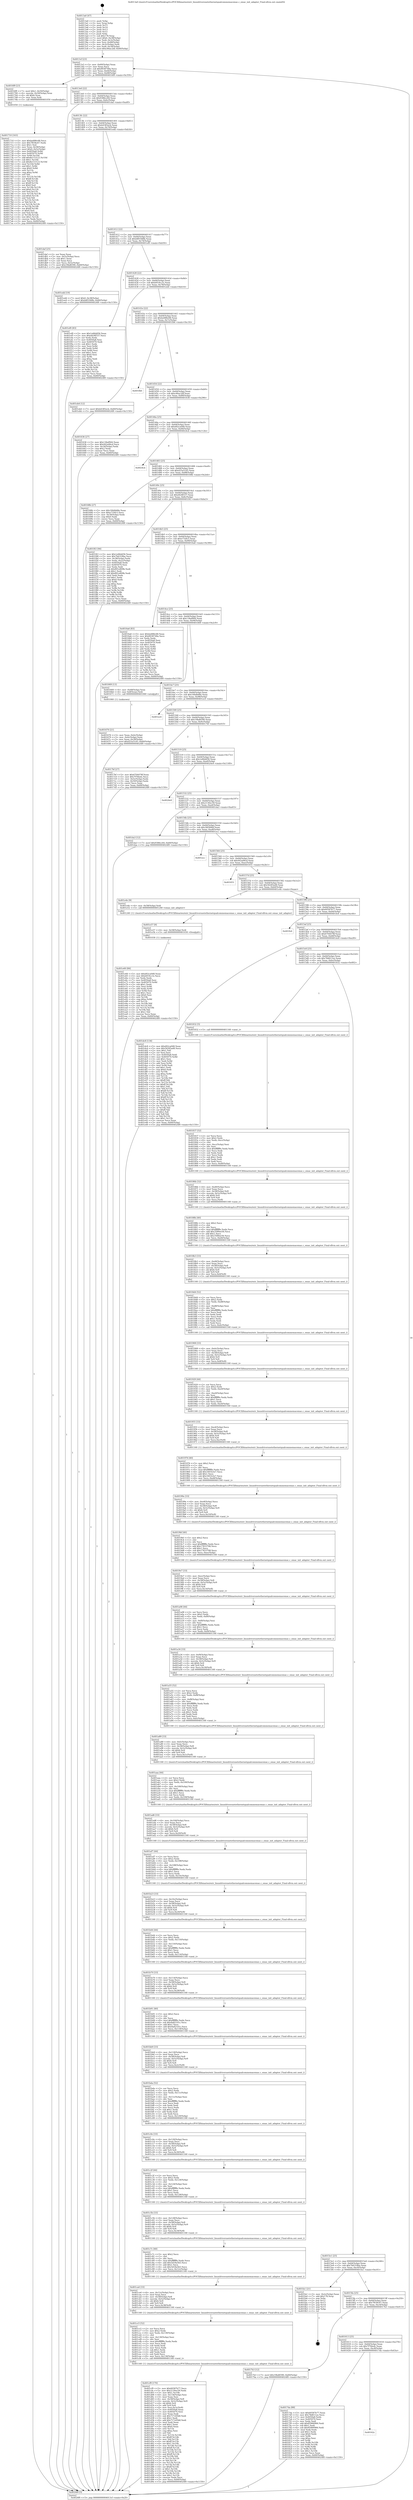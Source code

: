 digraph "0x4013a0" {
  label = "0x4013a0 (/mnt/c/Users/mathe/Desktop/tcc/POCII/binaries/extr_linuxdriversnetethernetqualcommemacemac.c_emac_init_adapter_Final-ollvm.out::main(0))"
  labelloc = "t"
  node[shape=record]

  Entry [label="",width=0.3,height=0.3,shape=circle,fillcolor=black,style=filled]
  "0x4013cf" [label="{
     0x4013cf [23]\l
     | [instrs]\l
     &nbsp;&nbsp;0x4013cf \<+3\>: mov -0x60(%rbp),%eax\l
     &nbsp;&nbsp;0x4013d2 \<+2\>: mov %eax,%ecx\l
     &nbsp;&nbsp;0x4013d4 \<+6\>: sub $0x8938748a,%ecx\l
     &nbsp;&nbsp;0x4013da \<+3\>: mov %eax,-0x64(%rbp)\l
     &nbsp;&nbsp;0x4013dd \<+3\>: mov %ecx,-0x68(%rbp)\l
     &nbsp;&nbsp;0x4013e0 \<+6\>: je 00000000004016f9 \<main+0x359\>\l
  }"]
  "0x4016f9" [label="{
     0x4016f9 [23]\l
     | [instrs]\l
     &nbsp;&nbsp;0x4016f9 \<+7\>: movl $0x1,-0x50(%rbp)\l
     &nbsp;&nbsp;0x401700 \<+4\>: movslq -0x50(%rbp),%rax\l
     &nbsp;&nbsp;0x401704 \<+4\>: shl $0x6,%rax\l
     &nbsp;&nbsp;0x401708 \<+3\>: mov %rax,%rdi\l
     &nbsp;&nbsp;0x40170b \<+5\>: call 0000000000401050 \<malloc@plt\>\l
     | [calls]\l
     &nbsp;&nbsp;0x401050 \{1\} (unknown)\l
  }"]
  "0x4013e6" [label="{
     0x4013e6 [22]\l
     | [instrs]\l
     &nbsp;&nbsp;0x4013e6 \<+5\>: jmp 00000000004013eb \<main+0x4b\>\l
     &nbsp;&nbsp;0x4013eb \<+3\>: mov -0x64(%rbp),%eax\l
     &nbsp;&nbsp;0x4013ee \<+5\>: sub $0x9386cc64,%eax\l
     &nbsp;&nbsp;0x4013f3 \<+3\>: mov %eax,-0x6c(%rbp)\l
     &nbsp;&nbsp;0x4013f6 \<+6\>: je 0000000000401daf \<main+0xa0f\>\l
  }"]
  Exit [label="",width=0.3,height=0.3,shape=circle,fillcolor=black,style=filled,peripheries=2]
  "0x401daf" [label="{
     0x401daf [25]\l
     | [instrs]\l
     &nbsp;&nbsp;0x401daf \<+2\>: xor %eax,%eax\l
     &nbsp;&nbsp;0x401db1 \<+3\>: mov -0x5c(%rbp),%ecx\l
     &nbsp;&nbsp;0x401db4 \<+3\>: sub $0x1,%eax\l
     &nbsp;&nbsp;0x401db7 \<+2\>: sub %eax,%ecx\l
     &nbsp;&nbsp;0x401db9 \<+3\>: mov %ecx,-0x5c(%rbp)\l
     &nbsp;&nbsp;0x401dbc \<+7\>: movl $0x19bd6590,-0x60(%rbp)\l
     &nbsp;&nbsp;0x401dc3 \<+5\>: jmp 00000000004024f0 \<main+0x1150\>\l
  }"]
  "0x4013fc" [label="{
     0x4013fc [22]\l
     | [instrs]\l
     &nbsp;&nbsp;0x4013fc \<+5\>: jmp 0000000000401401 \<main+0x61\>\l
     &nbsp;&nbsp;0x401401 \<+3\>: mov -0x64(%rbp),%eax\l
     &nbsp;&nbsp;0x401404 \<+5\>: sub $0xb4385ecb,%eax\l
     &nbsp;&nbsp;0x401409 \<+3\>: mov %eax,-0x70(%rbp)\l
     &nbsp;&nbsp;0x40140c \<+6\>: je 0000000000401edd \<main+0xb3d\>\l
  }"]
  "0x401e60" [label="{
     0x401e60 [84]\l
     | [instrs]\l
     &nbsp;&nbsp;0x401e60 \<+5\>: mov $0xd02ca048,%eax\l
     &nbsp;&nbsp;0x401e65 \<+5\>: mov $0xb919cc3c,%ecx\l
     &nbsp;&nbsp;0x401e6a \<+2\>: xor %edx,%edx\l
     &nbsp;&nbsp;0x401e6c \<+7\>: mov 0x4050a8,%esi\l
     &nbsp;&nbsp;0x401e73 \<+8\>: mov 0x405070,%r8d\l
     &nbsp;&nbsp;0x401e7b \<+3\>: sub $0x1,%edx\l
     &nbsp;&nbsp;0x401e7e \<+3\>: mov %esi,%r9d\l
     &nbsp;&nbsp;0x401e81 \<+3\>: add %edx,%r9d\l
     &nbsp;&nbsp;0x401e84 \<+4\>: imul %r9d,%esi\l
     &nbsp;&nbsp;0x401e88 \<+3\>: and $0x1,%esi\l
     &nbsp;&nbsp;0x401e8b \<+3\>: cmp $0x0,%esi\l
     &nbsp;&nbsp;0x401e8e \<+4\>: sete %r10b\l
     &nbsp;&nbsp;0x401e92 \<+4\>: cmp $0xa,%r8d\l
     &nbsp;&nbsp;0x401e96 \<+4\>: setl %r11b\l
     &nbsp;&nbsp;0x401e9a \<+3\>: mov %r10b,%bl\l
     &nbsp;&nbsp;0x401e9d \<+3\>: and %r11b,%bl\l
     &nbsp;&nbsp;0x401ea0 \<+3\>: xor %r11b,%r10b\l
     &nbsp;&nbsp;0x401ea3 \<+3\>: or %r10b,%bl\l
     &nbsp;&nbsp;0x401ea6 \<+3\>: test $0x1,%bl\l
     &nbsp;&nbsp;0x401ea9 \<+3\>: cmovne %ecx,%eax\l
     &nbsp;&nbsp;0x401eac \<+3\>: mov %eax,-0x60(%rbp)\l
     &nbsp;&nbsp;0x401eaf \<+5\>: jmp 00000000004024f0 \<main+0x1150\>\l
  }"]
  "0x401edd" [label="{
     0x401edd [19]\l
     | [instrs]\l
     &nbsp;&nbsp;0x401edd \<+7\>: movl $0x0,-0x38(%rbp)\l
     &nbsp;&nbsp;0x401ee4 \<+7\>: movl $0xb8f1048b,-0x60(%rbp)\l
     &nbsp;&nbsp;0x401eeb \<+5\>: jmp 00000000004024f0 \<main+0x1150\>\l
  }"]
  "0x401412" [label="{
     0x401412 [22]\l
     | [instrs]\l
     &nbsp;&nbsp;0x401412 \<+5\>: jmp 0000000000401417 \<main+0x77\>\l
     &nbsp;&nbsp;0x401417 \<+3\>: mov -0x64(%rbp),%eax\l
     &nbsp;&nbsp;0x40141a \<+5\>: sub $0xb8f1048b,%eax\l
     &nbsp;&nbsp;0x40141f \<+3\>: mov %eax,-0x74(%rbp)\l
     &nbsp;&nbsp;0x401422 \<+6\>: je 0000000000401ef0 \<main+0xb50\>\l
  }"]
  "0x401e57" [label="{
     0x401e57 [9]\l
     | [instrs]\l
     &nbsp;&nbsp;0x401e57 \<+4\>: mov -0x58(%rbp),%rdi\l
     &nbsp;&nbsp;0x401e5b \<+5\>: call 0000000000401030 \<free@plt\>\l
     | [calls]\l
     &nbsp;&nbsp;0x401030 \{1\} (unknown)\l
  }"]
  "0x401ef0" [label="{
     0x401ef0 [83]\l
     | [instrs]\l
     &nbsp;&nbsp;0x401ef0 \<+5\>: mov $0x1e66dd56,%eax\l
     &nbsp;&nbsp;0x401ef5 \<+5\>: mov $0xd428f337,%ecx\l
     &nbsp;&nbsp;0x401efa \<+2\>: xor %edx,%edx\l
     &nbsp;&nbsp;0x401efc \<+7\>: mov 0x4050a8,%esi\l
     &nbsp;&nbsp;0x401f03 \<+7\>: mov 0x405070,%edi\l
     &nbsp;&nbsp;0x401f0a \<+3\>: sub $0x1,%edx\l
     &nbsp;&nbsp;0x401f0d \<+3\>: mov %esi,%r8d\l
     &nbsp;&nbsp;0x401f10 \<+3\>: add %edx,%r8d\l
     &nbsp;&nbsp;0x401f13 \<+4\>: imul %r8d,%esi\l
     &nbsp;&nbsp;0x401f17 \<+3\>: and $0x1,%esi\l
     &nbsp;&nbsp;0x401f1a \<+3\>: cmp $0x0,%esi\l
     &nbsp;&nbsp;0x401f1d \<+4\>: sete %r9b\l
     &nbsp;&nbsp;0x401f21 \<+3\>: cmp $0xa,%edi\l
     &nbsp;&nbsp;0x401f24 \<+4\>: setl %r10b\l
     &nbsp;&nbsp;0x401f28 \<+3\>: mov %r9b,%r11b\l
     &nbsp;&nbsp;0x401f2b \<+3\>: and %r10b,%r11b\l
     &nbsp;&nbsp;0x401f2e \<+3\>: xor %r10b,%r9b\l
     &nbsp;&nbsp;0x401f31 \<+3\>: or %r9b,%r11b\l
     &nbsp;&nbsp;0x401f34 \<+4\>: test $0x1,%r11b\l
     &nbsp;&nbsp;0x401f38 \<+3\>: cmovne %ecx,%eax\l
     &nbsp;&nbsp;0x401f3b \<+3\>: mov %eax,-0x60(%rbp)\l
     &nbsp;&nbsp;0x401f3e \<+5\>: jmp 00000000004024f0 \<main+0x1150\>\l
  }"]
  "0x401428" [label="{
     0x401428 [22]\l
     | [instrs]\l
     &nbsp;&nbsp;0x401428 \<+5\>: jmp 000000000040142d \<main+0x8d\>\l
     &nbsp;&nbsp;0x40142d \<+3\>: mov -0x64(%rbp),%eax\l
     &nbsp;&nbsp;0x401430 \<+5\>: sub $0xb919cc3c,%eax\l
     &nbsp;&nbsp;0x401435 \<+3\>: mov %eax,-0x78(%rbp)\l
     &nbsp;&nbsp;0x401438 \<+6\>: je 0000000000401eb4 \<main+0xb14\>\l
  }"]
  "0x401cf9" [label="{
     0x401cf9 [170]\l
     | [instrs]\l
     &nbsp;&nbsp;0x401cf9 \<+5\>: mov $0x60587b77,%ecx\l
     &nbsp;&nbsp;0x401cfe \<+5\>: mov $0x2130ec59,%edx\l
     &nbsp;&nbsp;0x401d03 \<+3\>: mov $0x1,%r10b\l
     &nbsp;&nbsp;0x401d06 \<+6\>: mov -0x134(%rbp),%esi\l
     &nbsp;&nbsp;0x401d0c \<+3\>: imul %eax,%esi\l
     &nbsp;&nbsp;0x401d0f \<+4\>: mov -0x58(%rbp),%r8\l
     &nbsp;&nbsp;0x401d13 \<+4\>: movslq -0x5c(%rbp),%r9\l
     &nbsp;&nbsp;0x401d17 \<+4\>: shl $0x6,%r9\l
     &nbsp;&nbsp;0x401d1b \<+3\>: add %r9,%r8\l
     &nbsp;&nbsp;0x401d1e \<+4\>: mov %esi,0x3c(%r8)\l
     &nbsp;&nbsp;0x401d22 \<+7\>: mov 0x4050a8,%eax\l
     &nbsp;&nbsp;0x401d29 \<+7\>: mov 0x405070,%esi\l
     &nbsp;&nbsp;0x401d30 \<+2\>: mov %eax,%edi\l
     &nbsp;&nbsp;0x401d32 \<+6\>: sub $0x717c65b8,%edi\l
     &nbsp;&nbsp;0x401d38 \<+3\>: sub $0x1,%edi\l
     &nbsp;&nbsp;0x401d3b \<+6\>: add $0x717c65b8,%edi\l
     &nbsp;&nbsp;0x401d41 \<+3\>: imul %edi,%eax\l
     &nbsp;&nbsp;0x401d44 \<+3\>: and $0x1,%eax\l
     &nbsp;&nbsp;0x401d47 \<+3\>: cmp $0x0,%eax\l
     &nbsp;&nbsp;0x401d4a \<+4\>: sete %r11b\l
     &nbsp;&nbsp;0x401d4e \<+3\>: cmp $0xa,%esi\l
     &nbsp;&nbsp;0x401d51 \<+3\>: setl %bl\l
     &nbsp;&nbsp;0x401d54 \<+3\>: mov %r11b,%r14b\l
     &nbsp;&nbsp;0x401d57 \<+4\>: xor $0xff,%r14b\l
     &nbsp;&nbsp;0x401d5b \<+3\>: mov %bl,%r15b\l
     &nbsp;&nbsp;0x401d5e \<+4\>: xor $0xff,%r15b\l
     &nbsp;&nbsp;0x401d62 \<+4\>: xor $0x1,%r10b\l
     &nbsp;&nbsp;0x401d66 \<+3\>: mov %r14b,%r12b\l
     &nbsp;&nbsp;0x401d69 \<+4\>: and $0xff,%r12b\l
     &nbsp;&nbsp;0x401d6d \<+3\>: and %r10b,%r11b\l
     &nbsp;&nbsp;0x401d70 \<+3\>: mov %r15b,%r13b\l
     &nbsp;&nbsp;0x401d73 \<+4\>: and $0xff,%r13b\l
     &nbsp;&nbsp;0x401d77 \<+3\>: and %r10b,%bl\l
     &nbsp;&nbsp;0x401d7a \<+3\>: or %r11b,%r12b\l
     &nbsp;&nbsp;0x401d7d \<+3\>: or %bl,%r13b\l
     &nbsp;&nbsp;0x401d80 \<+3\>: xor %r13b,%r12b\l
     &nbsp;&nbsp;0x401d83 \<+3\>: or %r15b,%r14b\l
     &nbsp;&nbsp;0x401d86 \<+4\>: xor $0xff,%r14b\l
     &nbsp;&nbsp;0x401d8a \<+4\>: or $0x1,%r10b\l
     &nbsp;&nbsp;0x401d8e \<+3\>: and %r10b,%r14b\l
     &nbsp;&nbsp;0x401d91 \<+3\>: or %r14b,%r12b\l
     &nbsp;&nbsp;0x401d94 \<+4\>: test $0x1,%r12b\l
     &nbsp;&nbsp;0x401d98 \<+3\>: cmovne %edx,%ecx\l
     &nbsp;&nbsp;0x401d9b \<+3\>: mov %ecx,-0x60(%rbp)\l
     &nbsp;&nbsp;0x401d9e \<+5\>: jmp 00000000004024f0 \<main+0x1150\>\l
  }"]
  "0x401eb4" [label="{
     0x401eb4 [12]\l
     | [instrs]\l
     &nbsp;&nbsp;0x401eb4 \<+7\>: movl $0xb4385ecb,-0x60(%rbp)\l
     &nbsp;&nbsp;0x401ebb \<+5\>: jmp 00000000004024f0 \<main+0x1150\>\l
  }"]
  "0x40143e" [label="{
     0x40143e [22]\l
     | [instrs]\l
     &nbsp;&nbsp;0x40143e \<+5\>: jmp 0000000000401443 \<main+0xa3\>\l
     &nbsp;&nbsp;0x401443 \<+3\>: mov -0x64(%rbp),%eax\l
     &nbsp;&nbsp;0x401446 \<+5\>: sub $0xbe686c68,%eax\l
     &nbsp;&nbsp;0x40144b \<+3\>: mov %eax,-0x7c(%rbp)\l
     &nbsp;&nbsp;0x40144e \<+6\>: je 0000000000401fb6 \<main+0xc16\>\l
  }"]
  "0x401cc5" [label="{
     0x401cc5 [52]\l
     | [instrs]\l
     &nbsp;&nbsp;0x401cc5 \<+2\>: xor %ecx,%ecx\l
     &nbsp;&nbsp;0x401cc7 \<+5\>: mov $0x2,%edx\l
     &nbsp;&nbsp;0x401ccc \<+6\>: mov %edx,-0x130(%rbp)\l
     &nbsp;&nbsp;0x401cd2 \<+1\>: cltd\l
     &nbsp;&nbsp;0x401cd3 \<+6\>: mov -0x130(%rbp),%esi\l
     &nbsp;&nbsp;0x401cd9 \<+2\>: idiv %esi\l
     &nbsp;&nbsp;0x401cdb \<+6\>: imul $0xfffffffe,%edx,%edx\l
     &nbsp;&nbsp;0x401ce1 \<+2\>: mov %ecx,%edi\l
     &nbsp;&nbsp;0x401ce3 \<+2\>: sub %edx,%edi\l
     &nbsp;&nbsp;0x401ce5 \<+2\>: mov %ecx,%edx\l
     &nbsp;&nbsp;0x401ce7 \<+3\>: sub $0x1,%edx\l
     &nbsp;&nbsp;0x401cea \<+2\>: add %edx,%edi\l
     &nbsp;&nbsp;0x401cec \<+2\>: sub %edi,%ecx\l
     &nbsp;&nbsp;0x401cee \<+6\>: mov %ecx,-0x134(%rbp)\l
     &nbsp;&nbsp;0x401cf4 \<+5\>: call 0000000000401160 \<next_i\>\l
     | [calls]\l
     &nbsp;&nbsp;0x401160 \{1\} (/mnt/c/Users/mathe/Desktop/tcc/POCII/binaries/extr_linuxdriversnetethernetqualcommemacemac.c_emac_init_adapter_Final-ollvm.out::next_i)\l
  }"]
  "0x401fb6" [label="{
     0x401fb6\l
  }", style=dashed]
  "0x401454" [label="{
     0x401454 [22]\l
     | [instrs]\l
     &nbsp;&nbsp;0x401454 \<+5\>: jmp 0000000000401459 \<main+0xb9\>\l
     &nbsp;&nbsp;0x401459 \<+3\>: mov -0x64(%rbp),%eax\l
     &nbsp;&nbsp;0x40145c \<+5\>: sub $0xc84ac2df,%eax\l
     &nbsp;&nbsp;0x401461 \<+3\>: mov %eax,-0x80(%rbp)\l
     &nbsp;&nbsp;0x401464 \<+6\>: je 0000000000401636 \<main+0x296\>\l
  }"]
  "0x401ca4" [label="{
     0x401ca4 [33]\l
     | [instrs]\l
     &nbsp;&nbsp;0x401ca4 \<+6\>: mov -0x12c(%rbp),%ecx\l
     &nbsp;&nbsp;0x401caa \<+3\>: imul %eax,%ecx\l
     &nbsp;&nbsp;0x401cad \<+4\>: mov -0x58(%rbp),%r8\l
     &nbsp;&nbsp;0x401cb1 \<+4\>: movslq -0x5c(%rbp),%r9\l
     &nbsp;&nbsp;0x401cb5 \<+4\>: shl $0x6,%r9\l
     &nbsp;&nbsp;0x401cb9 \<+3\>: add %r9,%r8\l
     &nbsp;&nbsp;0x401cbc \<+4\>: mov %ecx,0x38(%r8)\l
     &nbsp;&nbsp;0x401cc0 \<+5\>: call 0000000000401160 \<next_i\>\l
     | [calls]\l
     &nbsp;&nbsp;0x401160 \{1\} (/mnt/c/Users/mathe/Desktop/tcc/POCII/binaries/extr_linuxdriversnetethernetqualcommemacemac.c_emac_init_adapter_Final-ollvm.out::next_i)\l
  }"]
  "0x401636" [label="{
     0x401636 [27]\l
     | [instrs]\l
     &nbsp;&nbsp;0x401636 \<+5\>: mov $0x136af944,%eax\l
     &nbsp;&nbsp;0x40163b \<+5\>: mov $0x442a06cd,%ecx\l
     &nbsp;&nbsp;0x401640 \<+3\>: mov -0x34(%rbp),%edx\l
     &nbsp;&nbsp;0x401643 \<+3\>: cmp $0x2,%edx\l
     &nbsp;&nbsp;0x401646 \<+3\>: cmovne %ecx,%eax\l
     &nbsp;&nbsp;0x401649 \<+3\>: mov %eax,-0x60(%rbp)\l
     &nbsp;&nbsp;0x40164c \<+5\>: jmp 00000000004024f0 \<main+0x1150\>\l
  }"]
  "0x40146a" [label="{
     0x40146a [25]\l
     | [instrs]\l
     &nbsp;&nbsp;0x40146a \<+5\>: jmp 000000000040146f \<main+0xcf\>\l
     &nbsp;&nbsp;0x40146f \<+3\>: mov -0x64(%rbp),%eax\l
     &nbsp;&nbsp;0x401472 \<+5\>: sub $0xd02ca048,%eax\l
     &nbsp;&nbsp;0x401477 \<+6\>: mov %eax,-0x84(%rbp)\l
     &nbsp;&nbsp;0x40147d \<+6\>: je 00000000004024cb \<main+0x112b\>\l
  }"]
  "0x4024f0" [label="{
     0x4024f0 [5]\l
     | [instrs]\l
     &nbsp;&nbsp;0x4024f0 \<+5\>: jmp 00000000004013cf \<main+0x2f\>\l
  }"]
  "0x4013a0" [label="{
     0x4013a0 [47]\l
     | [instrs]\l
     &nbsp;&nbsp;0x4013a0 \<+1\>: push %rbp\l
     &nbsp;&nbsp;0x4013a1 \<+3\>: mov %rsp,%rbp\l
     &nbsp;&nbsp;0x4013a4 \<+2\>: push %r15\l
     &nbsp;&nbsp;0x4013a6 \<+2\>: push %r14\l
     &nbsp;&nbsp;0x4013a8 \<+2\>: push %r13\l
     &nbsp;&nbsp;0x4013aa \<+2\>: push %r12\l
     &nbsp;&nbsp;0x4013ac \<+1\>: push %rbx\l
     &nbsp;&nbsp;0x4013ad \<+7\>: sub $0x178,%rsp\l
     &nbsp;&nbsp;0x4013b4 \<+7\>: movl $0x0,-0x38(%rbp)\l
     &nbsp;&nbsp;0x4013bb \<+3\>: mov %edi,-0x3c(%rbp)\l
     &nbsp;&nbsp;0x4013be \<+4\>: mov %rsi,-0x48(%rbp)\l
     &nbsp;&nbsp;0x4013c2 \<+3\>: mov -0x3c(%rbp),%edi\l
     &nbsp;&nbsp;0x4013c5 \<+3\>: mov %edi,-0x34(%rbp)\l
     &nbsp;&nbsp;0x4013c8 \<+7\>: movl $0xc84ac2df,-0x60(%rbp)\l
  }"]
  "0x401c7c" [label="{
     0x401c7c [40]\l
     | [instrs]\l
     &nbsp;&nbsp;0x401c7c \<+5\>: mov $0x2,%ecx\l
     &nbsp;&nbsp;0x401c81 \<+1\>: cltd\l
     &nbsp;&nbsp;0x401c82 \<+2\>: idiv %ecx\l
     &nbsp;&nbsp;0x401c84 \<+6\>: imul $0xfffffffe,%edx,%ecx\l
     &nbsp;&nbsp;0x401c8a \<+6\>: add $0x5d18a5b5,%ecx\l
     &nbsp;&nbsp;0x401c90 \<+3\>: add $0x1,%ecx\l
     &nbsp;&nbsp;0x401c93 \<+6\>: sub $0x5d18a5b5,%ecx\l
     &nbsp;&nbsp;0x401c99 \<+6\>: mov %ecx,-0x12c(%rbp)\l
     &nbsp;&nbsp;0x401c9f \<+5\>: call 0000000000401160 \<next_i\>\l
     | [calls]\l
     &nbsp;&nbsp;0x401160 \{1\} (/mnt/c/Users/mathe/Desktop/tcc/POCII/binaries/extr_linuxdriversnetethernetqualcommemacemac.c_emac_init_adapter_Final-ollvm.out::next_i)\l
  }"]
  "0x4024cb" [label="{
     0x4024cb\l
  }", style=dashed]
  "0x401483" [label="{
     0x401483 [25]\l
     | [instrs]\l
     &nbsp;&nbsp;0x401483 \<+5\>: jmp 0000000000401488 \<main+0xe8\>\l
     &nbsp;&nbsp;0x401488 \<+3\>: mov -0x64(%rbp),%eax\l
     &nbsp;&nbsp;0x40148b \<+5\>: sub $0xd25a51d5,%eax\l
     &nbsp;&nbsp;0x401490 \<+6\>: mov %eax,-0x88(%rbp)\l
     &nbsp;&nbsp;0x401496 \<+6\>: je 000000000040168b \<main+0x2eb\>\l
  }"]
  "0x401c5b" [label="{
     0x401c5b [33]\l
     | [instrs]\l
     &nbsp;&nbsp;0x401c5b \<+6\>: mov -0x128(%rbp),%ecx\l
     &nbsp;&nbsp;0x401c61 \<+3\>: imul %eax,%ecx\l
     &nbsp;&nbsp;0x401c64 \<+4\>: mov -0x58(%rbp),%r8\l
     &nbsp;&nbsp;0x401c68 \<+4\>: movslq -0x5c(%rbp),%r9\l
     &nbsp;&nbsp;0x401c6c \<+4\>: shl $0x6,%r9\l
     &nbsp;&nbsp;0x401c70 \<+3\>: add %r9,%r8\l
     &nbsp;&nbsp;0x401c73 \<+4\>: mov %ecx,0x34(%r8)\l
     &nbsp;&nbsp;0x401c77 \<+5\>: call 0000000000401160 \<next_i\>\l
     | [calls]\l
     &nbsp;&nbsp;0x401160 \{1\} (/mnt/c/Users/mathe/Desktop/tcc/POCII/binaries/extr_linuxdriversnetethernetqualcommemacemac.c_emac_init_adapter_Final-ollvm.out::next_i)\l
  }"]
  "0x40168b" [label="{
     0x40168b [27]\l
     | [instrs]\l
     &nbsp;&nbsp;0x40168b \<+5\>: mov $0x184db68e,%eax\l
     &nbsp;&nbsp;0x401690 \<+5\>: mov $0xe71bfc5,%ecx\l
     &nbsp;&nbsp;0x401695 \<+3\>: mov -0x30(%rbp),%edx\l
     &nbsp;&nbsp;0x401698 \<+3\>: cmp $0x0,%edx\l
     &nbsp;&nbsp;0x40169b \<+3\>: cmove %ecx,%eax\l
     &nbsp;&nbsp;0x40169e \<+3\>: mov %eax,-0x60(%rbp)\l
     &nbsp;&nbsp;0x4016a1 \<+5\>: jmp 00000000004024f0 \<main+0x1150\>\l
  }"]
  "0x40149c" [label="{
     0x40149c [25]\l
     | [instrs]\l
     &nbsp;&nbsp;0x40149c \<+5\>: jmp 00000000004014a1 \<main+0x101\>\l
     &nbsp;&nbsp;0x4014a1 \<+3\>: mov -0x64(%rbp),%eax\l
     &nbsp;&nbsp;0x4014a4 \<+5\>: sub $0xd428f337,%eax\l
     &nbsp;&nbsp;0x4014a9 \<+6\>: mov %eax,-0x8c(%rbp)\l
     &nbsp;&nbsp;0x4014af \<+6\>: je 0000000000401f43 \<main+0xba3\>\l
  }"]
  "0x401c2f" [label="{
     0x401c2f [44]\l
     | [instrs]\l
     &nbsp;&nbsp;0x401c2f \<+2\>: xor %ecx,%ecx\l
     &nbsp;&nbsp;0x401c31 \<+5\>: mov $0x2,%edx\l
     &nbsp;&nbsp;0x401c36 \<+6\>: mov %edx,-0x124(%rbp)\l
     &nbsp;&nbsp;0x401c3c \<+1\>: cltd\l
     &nbsp;&nbsp;0x401c3d \<+6\>: mov -0x124(%rbp),%esi\l
     &nbsp;&nbsp;0x401c43 \<+2\>: idiv %esi\l
     &nbsp;&nbsp;0x401c45 \<+6\>: imul $0xfffffffe,%edx,%edx\l
     &nbsp;&nbsp;0x401c4b \<+3\>: sub $0x1,%ecx\l
     &nbsp;&nbsp;0x401c4e \<+2\>: sub %ecx,%edx\l
     &nbsp;&nbsp;0x401c50 \<+6\>: mov %edx,-0x128(%rbp)\l
     &nbsp;&nbsp;0x401c56 \<+5\>: call 0000000000401160 \<next_i\>\l
     | [calls]\l
     &nbsp;&nbsp;0x401160 \{1\} (/mnt/c/Users/mathe/Desktop/tcc/POCII/binaries/extr_linuxdriversnetethernetqualcommemacemac.c_emac_init_adapter_Final-ollvm.out::next_i)\l
  }"]
  "0x401f43" [label="{
     0x401f43 [94]\l
     | [instrs]\l
     &nbsp;&nbsp;0x401f43 \<+5\>: mov $0x1e66dd56,%eax\l
     &nbsp;&nbsp;0x401f48 \<+5\>: mov $0x7b6318ba,%ecx\l
     &nbsp;&nbsp;0x401f4d \<+3\>: mov -0x38(%rbp),%edx\l
     &nbsp;&nbsp;0x401f50 \<+3\>: mov %edx,-0x2c(%rbp)\l
     &nbsp;&nbsp;0x401f53 \<+7\>: mov 0x4050a8,%edx\l
     &nbsp;&nbsp;0x401f5a \<+7\>: mov 0x405070,%esi\l
     &nbsp;&nbsp;0x401f61 \<+2\>: mov %edx,%edi\l
     &nbsp;&nbsp;0x401f63 \<+6\>: sub $0x891e809b,%edi\l
     &nbsp;&nbsp;0x401f69 \<+3\>: sub $0x1,%edi\l
     &nbsp;&nbsp;0x401f6c \<+6\>: add $0x891e809b,%edi\l
     &nbsp;&nbsp;0x401f72 \<+3\>: imul %edi,%edx\l
     &nbsp;&nbsp;0x401f75 \<+3\>: and $0x1,%edx\l
     &nbsp;&nbsp;0x401f78 \<+3\>: cmp $0x0,%edx\l
     &nbsp;&nbsp;0x401f7b \<+4\>: sete %r8b\l
     &nbsp;&nbsp;0x401f7f \<+3\>: cmp $0xa,%esi\l
     &nbsp;&nbsp;0x401f82 \<+4\>: setl %r9b\l
     &nbsp;&nbsp;0x401f86 \<+3\>: mov %r8b,%r10b\l
     &nbsp;&nbsp;0x401f89 \<+3\>: and %r9b,%r10b\l
     &nbsp;&nbsp;0x401f8c \<+3\>: xor %r9b,%r8b\l
     &nbsp;&nbsp;0x401f8f \<+3\>: or %r8b,%r10b\l
     &nbsp;&nbsp;0x401f92 \<+4\>: test $0x1,%r10b\l
     &nbsp;&nbsp;0x401f96 \<+3\>: cmovne %ecx,%eax\l
     &nbsp;&nbsp;0x401f99 \<+3\>: mov %eax,-0x60(%rbp)\l
     &nbsp;&nbsp;0x401f9c \<+5\>: jmp 00000000004024f0 \<main+0x1150\>\l
  }"]
  "0x4014b5" [label="{
     0x4014b5 [25]\l
     | [instrs]\l
     &nbsp;&nbsp;0x4014b5 \<+5\>: jmp 00000000004014ba \<main+0x11a\>\l
     &nbsp;&nbsp;0x4014ba \<+3\>: mov -0x64(%rbp),%eax\l
     &nbsp;&nbsp;0x4014bd \<+5\>: sub $0xe71bfc5,%eax\l
     &nbsp;&nbsp;0x4014c2 \<+6\>: mov %eax,-0x90(%rbp)\l
     &nbsp;&nbsp;0x4014c8 \<+6\>: je 00000000004016a6 \<main+0x306\>\l
  }"]
  "0x401c0e" [label="{
     0x401c0e [33]\l
     | [instrs]\l
     &nbsp;&nbsp;0x401c0e \<+6\>: mov -0x120(%rbp),%ecx\l
     &nbsp;&nbsp;0x401c14 \<+3\>: imul %eax,%ecx\l
     &nbsp;&nbsp;0x401c17 \<+4\>: mov -0x58(%rbp),%r8\l
     &nbsp;&nbsp;0x401c1b \<+4\>: movslq -0x5c(%rbp),%r9\l
     &nbsp;&nbsp;0x401c1f \<+4\>: shl $0x6,%r9\l
     &nbsp;&nbsp;0x401c23 \<+3\>: add %r9,%r8\l
     &nbsp;&nbsp;0x401c26 \<+4\>: mov %ecx,0x30(%r8)\l
     &nbsp;&nbsp;0x401c2a \<+5\>: call 0000000000401160 \<next_i\>\l
     | [calls]\l
     &nbsp;&nbsp;0x401160 \{1\} (/mnt/c/Users/mathe/Desktop/tcc/POCII/binaries/extr_linuxdriversnetethernetqualcommemacemac.c_emac_init_adapter_Final-ollvm.out::next_i)\l
  }"]
  "0x4016a6" [label="{
     0x4016a6 [83]\l
     | [instrs]\l
     &nbsp;&nbsp;0x4016a6 \<+5\>: mov $0xbe686c68,%eax\l
     &nbsp;&nbsp;0x4016ab \<+5\>: mov $0x8938748a,%ecx\l
     &nbsp;&nbsp;0x4016b0 \<+2\>: xor %edx,%edx\l
     &nbsp;&nbsp;0x4016b2 \<+7\>: mov 0x4050a8,%esi\l
     &nbsp;&nbsp;0x4016b9 \<+7\>: mov 0x405070,%edi\l
     &nbsp;&nbsp;0x4016c0 \<+3\>: sub $0x1,%edx\l
     &nbsp;&nbsp;0x4016c3 \<+3\>: mov %esi,%r8d\l
     &nbsp;&nbsp;0x4016c6 \<+3\>: add %edx,%r8d\l
     &nbsp;&nbsp;0x4016c9 \<+4\>: imul %r8d,%esi\l
     &nbsp;&nbsp;0x4016cd \<+3\>: and $0x1,%esi\l
     &nbsp;&nbsp;0x4016d0 \<+3\>: cmp $0x0,%esi\l
     &nbsp;&nbsp;0x4016d3 \<+4\>: sete %r9b\l
     &nbsp;&nbsp;0x4016d7 \<+3\>: cmp $0xa,%edi\l
     &nbsp;&nbsp;0x4016da \<+4\>: setl %r10b\l
     &nbsp;&nbsp;0x4016de \<+3\>: mov %r9b,%r11b\l
     &nbsp;&nbsp;0x4016e1 \<+3\>: and %r10b,%r11b\l
     &nbsp;&nbsp;0x4016e4 \<+3\>: xor %r10b,%r9b\l
     &nbsp;&nbsp;0x4016e7 \<+3\>: or %r9b,%r11b\l
     &nbsp;&nbsp;0x4016ea \<+4\>: test $0x1,%r11b\l
     &nbsp;&nbsp;0x4016ee \<+3\>: cmovne %ecx,%eax\l
     &nbsp;&nbsp;0x4016f1 \<+3\>: mov %eax,-0x60(%rbp)\l
     &nbsp;&nbsp;0x4016f4 \<+5\>: jmp 00000000004024f0 \<main+0x1150\>\l
  }"]
  "0x4014ce" [label="{
     0x4014ce [25]\l
     | [instrs]\l
     &nbsp;&nbsp;0x4014ce \<+5\>: jmp 00000000004014d3 \<main+0x133\>\l
     &nbsp;&nbsp;0x4014d3 \<+3\>: mov -0x64(%rbp),%eax\l
     &nbsp;&nbsp;0x4014d6 \<+5\>: sub $0x136af944,%eax\l
     &nbsp;&nbsp;0x4014db \<+6\>: mov %eax,-0x94(%rbp)\l
     &nbsp;&nbsp;0x4014e1 \<+6\>: je 0000000000401669 \<main+0x2c9\>\l
  }"]
  "0x401bda" [label="{
     0x401bda [52]\l
     | [instrs]\l
     &nbsp;&nbsp;0x401bda \<+2\>: xor %ecx,%ecx\l
     &nbsp;&nbsp;0x401bdc \<+5\>: mov $0x2,%edx\l
     &nbsp;&nbsp;0x401be1 \<+6\>: mov %edx,-0x11c(%rbp)\l
     &nbsp;&nbsp;0x401be7 \<+1\>: cltd\l
     &nbsp;&nbsp;0x401be8 \<+6\>: mov -0x11c(%rbp),%esi\l
     &nbsp;&nbsp;0x401bee \<+2\>: idiv %esi\l
     &nbsp;&nbsp;0x401bf0 \<+6\>: imul $0xfffffffe,%edx,%edx\l
     &nbsp;&nbsp;0x401bf6 \<+2\>: mov %ecx,%edi\l
     &nbsp;&nbsp;0x401bf8 \<+2\>: sub %edx,%edi\l
     &nbsp;&nbsp;0x401bfa \<+2\>: mov %ecx,%edx\l
     &nbsp;&nbsp;0x401bfc \<+3\>: sub $0x1,%edx\l
     &nbsp;&nbsp;0x401bff \<+2\>: add %edx,%edi\l
     &nbsp;&nbsp;0x401c01 \<+2\>: sub %edi,%ecx\l
     &nbsp;&nbsp;0x401c03 \<+6\>: mov %ecx,-0x120(%rbp)\l
     &nbsp;&nbsp;0x401c09 \<+5\>: call 0000000000401160 \<next_i\>\l
     | [calls]\l
     &nbsp;&nbsp;0x401160 \{1\} (/mnt/c/Users/mathe/Desktop/tcc/POCII/binaries/extr_linuxdriversnetethernetqualcommemacemac.c_emac_init_adapter_Final-ollvm.out::next_i)\l
  }"]
  "0x401669" [label="{
     0x401669 [13]\l
     | [instrs]\l
     &nbsp;&nbsp;0x401669 \<+4\>: mov -0x48(%rbp),%rax\l
     &nbsp;&nbsp;0x40166d \<+4\>: mov 0x8(%rax),%rdi\l
     &nbsp;&nbsp;0x401671 \<+5\>: call 0000000000401060 \<atoi@plt\>\l
     | [calls]\l
     &nbsp;&nbsp;0x401060 \{1\} (unknown)\l
  }"]
  "0x4014e7" [label="{
     0x4014e7 [25]\l
     | [instrs]\l
     &nbsp;&nbsp;0x4014e7 \<+5\>: jmp 00000000004014ec \<main+0x14c\>\l
     &nbsp;&nbsp;0x4014ec \<+3\>: mov -0x64(%rbp),%eax\l
     &nbsp;&nbsp;0x4014ef \<+5\>: sub $0x184db68e,%eax\l
     &nbsp;&nbsp;0x4014f4 \<+6\>: mov %eax,-0x98(%rbp)\l
     &nbsp;&nbsp;0x4014fa \<+6\>: je 0000000000401ec0 \<main+0xb20\>\l
  }"]
  "0x401676" [label="{
     0x401676 [21]\l
     | [instrs]\l
     &nbsp;&nbsp;0x401676 \<+3\>: mov %eax,-0x4c(%rbp)\l
     &nbsp;&nbsp;0x401679 \<+3\>: mov -0x4c(%rbp),%eax\l
     &nbsp;&nbsp;0x40167c \<+3\>: mov %eax,-0x30(%rbp)\l
     &nbsp;&nbsp;0x40167f \<+7\>: movl $0xd25a51d5,-0x60(%rbp)\l
     &nbsp;&nbsp;0x401686 \<+5\>: jmp 00000000004024f0 \<main+0x1150\>\l
  }"]
  "0x401710" [label="{
     0x401710 [163]\l
     | [instrs]\l
     &nbsp;&nbsp;0x401710 \<+5\>: mov $0xbe686c68,%ecx\l
     &nbsp;&nbsp;0x401715 \<+5\>: mov $0x7f036c67,%edx\l
     &nbsp;&nbsp;0x40171a \<+3\>: mov $0x1,%sil\l
     &nbsp;&nbsp;0x40171d \<+4\>: mov %rax,-0x58(%rbp)\l
     &nbsp;&nbsp;0x401721 \<+7\>: movl $0x0,-0x5c(%rbp)\l
     &nbsp;&nbsp;0x401728 \<+8\>: mov 0x4050a8,%r8d\l
     &nbsp;&nbsp;0x401730 \<+8\>: mov 0x405070,%r9d\l
     &nbsp;&nbsp;0x401738 \<+3\>: mov %r8d,%r10d\l
     &nbsp;&nbsp;0x40173b \<+7\>: add $0x8e153123,%r10d\l
     &nbsp;&nbsp;0x401742 \<+4\>: sub $0x1,%r10d\l
     &nbsp;&nbsp;0x401746 \<+7\>: sub $0x8e153123,%r10d\l
     &nbsp;&nbsp;0x40174d \<+4\>: imul %r10d,%r8d\l
     &nbsp;&nbsp;0x401751 \<+4\>: and $0x1,%r8d\l
     &nbsp;&nbsp;0x401755 \<+4\>: cmp $0x0,%r8d\l
     &nbsp;&nbsp;0x401759 \<+4\>: sete %r11b\l
     &nbsp;&nbsp;0x40175d \<+4\>: cmp $0xa,%r9d\l
     &nbsp;&nbsp;0x401761 \<+3\>: setl %bl\l
     &nbsp;&nbsp;0x401764 \<+3\>: mov %r11b,%r14b\l
     &nbsp;&nbsp;0x401767 \<+4\>: xor $0xff,%r14b\l
     &nbsp;&nbsp;0x40176b \<+3\>: mov %bl,%r15b\l
     &nbsp;&nbsp;0x40176e \<+4\>: xor $0xff,%r15b\l
     &nbsp;&nbsp;0x401772 \<+4\>: xor $0x0,%sil\l
     &nbsp;&nbsp;0x401776 \<+3\>: mov %r14b,%r12b\l
     &nbsp;&nbsp;0x401779 \<+4\>: and $0x0,%r12b\l
     &nbsp;&nbsp;0x40177d \<+3\>: and %sil,%r11b\l
     &nbsp;&nbsp;0x401780 \<+3\>: mov %r15b,%r13b\l
     &nbsp;&nbsp;0x401783 \<+4\>: and $0x0,%r13b\l
     &nbsp;&nbsp;0x401787 \<+3\>: and %sil,%bl\l
     &nbsp;&nbsp;0x40178a \<+3\>: or %r11b,%r12b\l
     &nbsp;&nbsp;0x40178d \<+3\>: or %bl,%r13b\l
     &nbsp;&nbsp;0x401790 \<+3\>: xor %r13b,%r12b\l
     &nbsp;&nbsp;0x401793 \<+3\>: or %r15b,%r14b\l
     &nbsp;&nbsp;0x401796 \<+4\>: xor $0xff,%r14b\l
     &nbsp;&nbsp;0x40179a \<+4\>: or $0x0,%sil\l
     &nbsp;&nbsp;0x40179e \<+3\>: and %sil,%r14b\l
     &nbsp;&nbsp;0x4017a1 \<+3\>: or %r14b,%r12b\l
     &nbsp;&nbsp;0x4017a4 \<+4\>: test $0x1,%r12b\l
     &nbsp;&nbsp;0x4017a8 \<+3\>: cmovne %edx,%ecx\l
     &nbsp;&nbsp;0x4017ab \<+3\>: mov %ecx,-0x60(%rbp)\l
     &nbsp;&nbsp;0x4017ae \<+5\>: jmp 00000000004024f0 \<main+0x1150\>\l
  }"]
  "0x401bb9" [label="{
     0x401bb9 [33]\l
     | [instrs]\l
     &nbsp;&nbsp;0x401bb9 \<+6\>: mov -0x118(%rbp),%ecx\l
     &nbsp;&nbsp;0x401bbf \<+3\>: imul %eax,%ecx\l
     &nbsp;&nbsp;0x401bc2 \<+4\>: mov -0x58(%rbp),%r8\l
     &nbsp;&nbsp;0x401bc6 \<+4\>: movslq -0x5c(%rbp),%r9\l
     &nbsp;&nbsp;0x401bca \<+4\>: shl $0x6,%r9\l
     &nbsp;&nbsp;0x401bce \<+3\>: add %r9,%r8\l
     &nbsp;&nbsp;0x401bd1 \<+4\>: mov %ecx,0x2c(%r8)\l
     &nbsp;&nbsp;0x401bd5 \<+5\>: call 0000000000401160 \<next_i\>\l
     | [calls]\l
     &nbsp;&nbsp;0x401160 \{1\} (/mnt/c/Users/mathe/Desktop/tcc/POCII/binaries/extr_linuxdriversnetethernetqualcommemacemac.c_emac_init_adapter_Final-ollvm.out::next_i)\l
  }"]
  "0x401ec0" [label="{
     0x401ec0\l
  }", style=dashed]
  "0x401500" [label="{
     0x401500 [25]\l
     | [instrs]\l
     &nbsp;&nbsp;0x401500 \<+5\>: jmp 0000000000401505 \<main+0x165\>\l
     &nbsp;&nbsp;0x401505 \<+3\>: mov -0x64(%rbp),%eax\l
     &nbsp;&nbsp;0x401508 \<+5\>: sub $0x19bd6590,%eax\l
     &nbsp;&nbsp;0x40150d \<+6\>: mov %eax,-0x9c(%rbp)\l
     &nbsp;&nbsp;0x401513 \<+6\>: je 00000000004017bf \<main+0x41f\>\l
  }"]
  "0x401b91" [label="{
     0x401b91 [40]\l
     | [instrs]\l
     &nbsp;&nbsp;0x401b91 \<+5\>: mov $0x2,%ecx\l
     &nbsp;&nbsp;0x401b96 \<+1\>: cltd\l
     &nbsp;&nbsp;0x401b97 \<+2\>: idiv %ecx\l
     &nbsp;&nbsp;0x401b99 \<+6\>: imul $0xfffffffe,%edx,%ecx\l
     &nbsp;&nbsp;0x401b9f \<+6\>: sub $0x9a82101c,%ecx\l
     &nbsp;&nbsp;0x401ba5 \<+3\>: add $0x1,%ecx\l
     &nbsp;&nbsp;0x401ba8 \<+6\>: add $0x9a82101c,%ecx\l
     &nbsp;&nbsp;0x401bae \<+6\>: mov %ecx,-0x118(%rbp)\l
     &nbsp;&nbsp;0x401bb4 \<+5\>: call 0000000000401160 \<next_i\>\l
     | [calls]\l
     &nbsp;&nbsp;0x401160 \{1\} (/mnt/c/Users/mathe/Desktop/tcc/POCII/binaries/extr_linuxdriversnetethernetqualcommemacemac.c_emac_init_adapter_Final-ollvm.out::next_i)\l
  }"]
  "0x4017bf" [label="{
     0x4017bf [27]\l
     | [instrs]\l
     &nbsp;&nbsp;0x4017bf \<+5\>: mov $0x6704478f,%eax\l
     &nbsp;&nbsp;0x4017c4 \<+5\>: mov $0x7f7fdedc,%ecx\l
     &nbsp;&nbsp;0x4017c9 \<+3\>: mov -0x5c(%rbp),%edx\l
     &nbsp;&nbsp;0x4017cc \<+3\>: cmp -0x50(%rbp),%edx\l
     &nbsp;&nbsp;0x4017cf \<+3\>: cmovl %ecx,%eax\l
     &nbsp;&nbsp;0x4017d2 \<+3\>: mov %eax,-0x60(%rbp)\l
     &nbsp;&nbsp;0x4017d5 \<+5\>: jmp 00000000004024f0 \<main+0x1150\>\l
  }"]
  "0x401519" [label="{
     0x401519 [25]\l
     | [instrs]\l
     &nbsp;&nbsp;0x401519 \<+5\>: jmp 000000000040151e \<main+0x17e\>\l
     &nbsp;&nbsp;0x40151e \<+3\>: mov -0x64(%rbp),%eax\l
     &nbsp;&nbsp;0x401521 \<+5\>: sub $0x1e66dd56,%eax\l
     &nbsp;&nbsp;0x401526 \<+6\>: mov %eax,-0xa0(%rbp)\l
     &nbsp;&nbsp;0x40152c \<+6\>: je 00000000004024e9 \<main+0x1149\>\l
  }"]
  "0x401b70" [label="{
     0x401b70 [33]\l
     | [instrs]\l
     &nbsp;&nbsp;0x401b70 \<+6\>: mov -0x114(%rbp),%ecx\l
     &nbsp;&nbsp;0x401b76 \<+3\>: imul %eax,%ecx\l
     &nbsp;&nbsp;0x401b79 \<+4\>: mov -0x58(%rbp),%r8\l
     &nbsp;&nbsp;0x401b7d \<+4\>: movslq -0x5c(%rbp),%r9\l
     &nbsp;&nbsp;0x401b81 \<+4\>: shl $0x6,%r9\l
     &nbsp;&nbsp;0x401b85 \<+3\>: add %r9,%r8\l
     &nbsp;&nbsp;0x401b88 \<+4\>: mov %ecx,0x28(%r8)\l
     &nbsp;&nbsp;0x401b8c \<+5\>: call 0000000000401160 \<next_i\>\l
     | [calls]\l
     &nbsp;&nbsp;0x401160 \{1\} (/mnt/c/Users/mathe/Desktop/tcc/POCII/binaries/extr_linuxdriversnetethernetqualcommemacemac.c_emac_init_adapter_Final-ollvm.out::next_i)\l
  }"]
  "0x4024e9" [label="{
     0x4024e9\l
  }", style=dashed]
  "0x401532" [label="{
     0x401532 [25]\l
     | [instrs]\l
     &nbsp;&nbsp;0x401532 \<+5\>: jmp 0000000000401537 \<main+0x197\>\l
     &nbsp;&nbsp;0x401537 \<+3\>: mov -0x64(%rbp),%eax\l
     &nbsp;&nbsp;0x40153a \<+5\>: sub $0x2130ec59,%eax\l
     &nbsp;&nbsp;0x40153f \<+6\>: mov %eax,-0xa4(%rbp)\l
     &nbsp;&nbsp;0x401545 \<+6\>: je 0000000000401da3 \<main+0xa03\>\l
  }"]
  "0x401b44" [label="{
     0x401b44 [44]\l
     | [instrs]\l
     &nbsp;&nbsp;0x401b44 \<+2\>: xor %ecx,%ecx\l
     &nbsp;&nbsp;0x401b46 \<+5\>: mov $0x2,%edx\l
     &nbsp;&nbsp;0x401b4b \<+6\>: mov %edx,-0x110(%rbp)\l
     &nbsp;&nbsp;0x401b51 \<+1\>: cltd\l
     &nbsp;&nbsp;0x401b52 \<+6\>: mov -0x110(%rbp),%esi\l
     &nbsp;&nbsp;0x401b58 \<+2\>: idiv %esi\l
     &nbsp;&nbsp;0x401b5a \<+6\>: imul $0xfffffffe,%edx,%edx\l
     &nbsp;&nbsp;0x401b60 \<+3\>: sub $0x1,%ecx\l
     &nbsp;&nbsp;0x401b63 \<+2\>: sub %ecx,%edx\l
     &nbsp;&nbsp;0x401b65 \<+6\>: mov %edx,-0x114(%rbp)\l
     &nbsp;&nbsp;0x401b6b \<+5\>: call 0000000000401160 \<next_i\>\l
     | [calls]\l
     &nbsp;&nbsp;0x401160 \{1\} (/mnt/c/Users/mathe/Desktop/tcc/POCII/binaries/extr_linuxdriversnetethernetqualcommemacemac.c_emac_init_adapter_Final-ollvm.out::next_i)\l
  }"]
  "0x401da3" [label="{
     0x401da3 [12]\l
     | [instrs]\l
     &nbsp;&nbsp;0x401da3 \<+7\>: movl $0x9386cc64,-0x60(%rbp)\l
     &nbsp;&nbsp;0x401daa \<+5\>: jmp 00000000004024f0 \<main+0x1150\>\l
  }"]
  "0x40154b" [label="{
     0x40154b [25]\l
     | [instrs]\l
     &nbsp;&nbsp;0x40154b \<+5\>: jmp 0000000000401550 \<main+0x1b0\>\l
     &nbsp;&nbsp;0x401550 \<+3\>: mov -0x64(%rbp),%eax\l
     &nbsp;&nbsp;0x401553 \<+5\>: sub $0x3fd584bf,%eax\l
     &nbsp;&nbsp;0x401558 \<+6\>: mov %eax,-0xa8(%rbp)\l
     &nbsp;&nbsp;0x40155e \<+6\>: je 0000000000401ecc \<main+0xb2c\>\l
  }"]
  "0x401b23" [label="{
     0x401b23 [33]\l
     | [instrs]\l
     &nbsp;&nbsp;0x401b23 \<+6\>: mov -0x10c(%rbp),%ecx\l
     &nbsp;&nbsp;0x401b29 \<+3\>: imul %eax,%ecx\l
     &nbsp;&nbsp;0x401b2c \<+4\>: mov -0x58(%rbp),%r8\l
     &nbsp;&nbsp;0x401b30 \<+4\>: movslq -0x5c(%rbp),%r9\l
     &nbsp;&nbsp;0x401b34 \<+4\>: shl $0x6,%r9\l
     &nbsp;&nbsp;0x401b38 \<+3\>: add %r9,%r8\l
     &nbsp;&nbsp;0x401b3b \<+4\>: mov %ecx,0x24(%r8)\l
     &nbsp;&nbsp;0x401b3f \<+5\>: call 0000000000401160 \<next_i\>\l
     | [calls]\l
     &nbsp;&nbsp;0x401160 \{1\} (/mnt/c/Users/mathe/Desktop/tcc/POCII/binaries/extr_linuxdriversnetethernetqualcommemacemac.c_emac_init_adapter_Final-ollvm.out::next_i)\l
  }"]
  "0x401ecc" [label="{
     0x401ecc\l
  }", style=dashed]
  "0x401564" [label="{
     0x401564 [25]\l
     | [instrs]\l
     &nbsp;&nbsp;0x401564 \<+5\>: jmp 0000000000401569 \<main+0x1c9\>\l
     &nbsp;&nbsp;0x401569 \<+3\>: mov -0x64(%rbp),%eax\l
     &nbsp;&nbsp;0x40156c \<+5\>: sub $0x442a06cd,%eax\l
     &nbsp;&nbsp;0x401571 \<+6\>: mov %eax,-0xac(%rbp)\l
     &nbsp;&nbsp;0x401577 \<+6\>: je 0000000000401651 \<main+0x2b1\>\l
  }"]
  "0x401af7" [label="{
     0x401af7 [44]\l
     | [instrs]\l
     &nbsp;&nbsp;0x401af7 \<+2\>: xor %ecx,%ecx\l
     &nbsp;&nbsp;0x401af9 \<+5\>: mov $0x2,%edx\l
     &nbsp;&nbsp;0x401afe \<+6\>: mov %edx,-0x108(%rbp)\l
     &nbsp;&nbsp;0x401b04 \<+1\>: cltd\l
     &nbsp;&nbsp;0x401b05 \<+6\>: mov -0x108(%rbp),%esi\l
     &nbsp;&nbsp;0x401b0b \<+2\>: idiv %esi\l
     &nbsp;&nbsp;0x401b0d \<+6\>: imul $0xfffffffe,%edx,%edx\l
     &nbsp;&nbsp;0x401b13 \<+3\>: sub $0x1,%ecx\l
     &nbsp;&nbsp;0x401b16 \<+2\>: sub %ecx,%edx\l
     &nbsp;&nbsp;0x401b18 \<+6\>: mov %edx,-0x10c(%rbp)\l
     &nbsp;&nbsp;0x401b1e \<+5\>: call 0000000000401160 \<next_i\>\l
     | [calls]\l
     &nbsp;&nbsp;0x401160 \{1\} (/mnt/c/Users/mathe/Desktop/tcc/POCII/binaries/extr_linuxdriversnetethernetqualcommemacemac.c_emac_init_adapter_Final-ollvm.out::next_i)\l
  }"]
  "0x401651" [label="{
     0x401651\l
  }", style=dashed]
  "0x40157d" [label="{
     0x40157d [25]\l
     | [instrs]\l
     &nbsp;&nbsp;0x40157d \<+5\>: jmp 0000000000401582 \<main+0x1e2\>\l
     &nbsp;&nbsp;0x401582 \<+3\>: mov -0x64(%rbp),%eax\l
     &nbsp;&nbsp;0x401585 \<+5\>: sub $0x56285a48,%eax\l
     &nbsp;&nbsp;0x40158a \<+6\>: mov %eax,-0xb0(%rbp)\l
     &nbsp;&nbsp;0x401590 \<+6\>: je 0000000000401e4e \<main+0xaae\>\l
  }"]
  "0x401ad6" [label="{
     0x401ad6 [33]\l
     | [instrs]\l
     &nbsp;&nbsp;0x401ad6 \<+6\>: mov -0x104(%rbp),%ecx\l
     &nbsp;&nbsp;0x401adc \<+3\>: imul %eax,%ecx\l
     &nbsp;&nbsp;0x401adf \<+4\>: mov -0x58(%rbp),%r8\l
     &nbsp;&nbsp;0x401ae3 \<+4\>: movslq -0x5c(%rbp),%r9\l
     &nbsp;&nbsp;0x401ae7 \<+4\>: shl $0x6,%r9\l
     &nbsp;&nbsp;0x401aeb \<+3\>: add %r9,%r8\l
     &nbsp;&nbsp;0x401aee \<+4\>: mov %ecx,0x20(%r8)\l
     &nbsp;&nbsp;0x401af2 \<+5\>: call 0000000000401160 \<next_i\>\l
     | [calls]\l
     &nbsp;&nbsp;0x401160 \{1\} (/mnt/c/Users/mathe/Desktop/tcc/POCII/binaries/extr_linuxdriversnetethernetqualcommemacemac.c_emac_init_adapter_Final-ollvm.out::next_i)\l
  }"]
  "0x401e4e" [label="{
     0x401e4e [9]\l
     | [instrs]\l
     &nbsp;&nbsp;0x401e4e \<+4\>: mov -0x58(%rbp),%rdi\l
     &nbsp;&nbsp;0x401e52 \<+5\>: call 0000000000401240 \<emac_init_adapter\>\l
     | [calls]\l
     &nbsp;&nbsp;0x401240 \{1\} (/mnt/c/Users/mathe/Desktop/tcc/POCII/binaries/extr_linuxdriversnetethernetqualcommemacemac.c_emac_init_adapter_Final-ollvm.out::emac_init_adapter)\l
  }"]
  "0x401596" [label="{
     0x401596 [25]\l
     | [instrs]\l
     &nbsp;&nbsp;0x401596 \<+5\>: jmp 000000000040159b \<main+0x1fb\>\l
     &nbsp;&nbsp;0x40159b \<+3\>: mov -0x64(%rbp),%eax\l
     &nbsp;&nbsp;0x40159e \<+5\>: sub $0x60587b77,%eax\l
     &nbsp;&nbsp;0x4015a3 \<+6\>: mov %eax,-0xb4(%rbp)\l
     &nbsp;&nbsp;0x4015a9 \<+6\>: je 0000000000401fe4 \<main+0xc44\>\l
  }"]
  "0x401aaa" [label="{
     0x401aaa [44]\l
     | [instrs]\l
     &nbsp;&nbsp;0x401aaa \<+2\>: xor %ecx,%ecx\l
     &nbsp;&nbsp;0x401aac \<+5\>: mov $0x2,%edx\l
     &nbsp;&nbsp;0x401ab1 \<+6\>: mov %edx,-0x100(%rbp)\l
     &nbsp;&nbsp;0x401ab7 \<+1\>: cltd\l
     &nbsp;&nbsp;0x401ab8 \<+6\>: mov -0x100(%rbp),%esi\l
     &nbsp;&nbsp;0x401abe \<+2\>: idiv %esi\l
     &nbsp;&nbsp;0x401ac0 \<+6\>: imul $0xfffffffe,%edx,%edx\l
     &nbsp;&nbsp;0x401ac6 \<+3\>: sub $0x1,%ecx\l
     &nbsp;&nbsp;0x401ac9 \<+2\>: sub %ecx,%edx\l
     &nbsp;&nbsp;0x401acb \<+6\>: mov %edx,-0x104(%rbp)\l
     &nbsp;&nbsp;0x401ad1 \<+5\>: call 0000000000401160 \<next_i\>\l
     | [calls]\l
     &nbsp;&nbsp;0x401160 \{1\} (/mnt/c/Users/mathe/Desktop/tcc/POCII/binaries/extr_linuxdriversnetethernetqualcommemacemac.c_emac_init_adapter_Final-ollvm.out::next_i)\l
  }"]
  "0x401fe4" [label="{
     0x401fe4\l
  }", style=dashed]
  "0x4015af" [label="{
     0x4015af [25]\l
     | [instrs]\l
     &nbsp;&nbsp;0x4015af \<+5\>: jmp 00000000004015b4 \<main+0x214\>\l
     &nbsp;&nbsp;0x4015b4 \<+3\>: mov -0x64(%rbp),%eax\l
     &nbsp;&nbsp;0x4015b7 \<+5\>: sub $0x6704478f,%eax\l
     &nbsp;&nbsp;0x4015bc \<+6\>: mov %eax,-0xb8(%rbp)\l
     &nbsp;&nbsp;0x4015c2 \<+6\>: je 0000000000401dc8 \<main+0xa28\>\l
  }"]
  "0x401a89" [label="{
     0x401a89 [33]\l
     | [instrs]\l
     &nbsp;&nbsp;0x401a89 \<+6\>: mov -0xfc(%rbp),%ecx\l
     &nbsp;&nbsp;0x401a8f \<+3\>: imul %eax,%ecx\l
     &nbsp;&nbsp;0x401a92 \<+4\>: mov -0x58(%rbp),%r8\l
     &nbsp;&nbsp;0x401a96 \<+4\>: movslq -0x5c(%rbp),%r9\l
     &nbsp;&nbsp;0x401a9a \<+4\>: shl $0x6,%r9\l
     &nbsp;&nbsp;0x401a9e \<+3\>: add %r9,%r8\l
     &nbsp;&nbsp;0x401aa1 \<+4\>: mov %ecx,0x1c(%r8)\l
     &nbsp;&nbsp;0x401aa5 \<+5\>: call 0000000000401160 \<next_i\>\l
     | [calls]\l
     &nbsp;&nbsp;0x401160 \{1\} (/mnt/c/Users/mathe/Desktop/tcc/POCII/binaries/extr_linuxdriversnetethernetqualcommemacemac.c_emac_init_adapter_Final-ollvm.out::next_i)\l
  }"]
  "0x401dc8" [label="{
     0x401dc8 [134]\l
     | [instrs]\l
     &nbsp;&nbsp;0x401dc8 \<+5\>: mov $0xd02ca048,%eax\l
     &nbsp;&nbsp;0x401dcd \<+5\>: mov $0x56285a48,%ecx\l
     &nbsp;&nbsp;0x401dd2 \<+2\>: mov $0x1,%dl\l
     &nbsp;&nbsp;0x401dd4 \<+2\>: xor %esi,%esi\l
     &nbsp;&nbsp;0x401dd6 \<+7\>: mov 0x4050a8,%edi\l
     &nbsp;&nbsp;0x401ddd \<+8\>: mov 0x405070,%r8d\l
     &nbsp;&nbsp;0x401de5 \<+3\>: sub $0x1,%esi\l
     &nbsp;&nbsp;0x401de8 \<+3\>: mov %edi,%r9d\l
     &nbsp;&nbsp;0x401deb \<+3\>: add %esi,%r9d\l
     &nbsp;&nbsp;0x401dee \<+4\>: imul %r9d,%edi\l
     &nbsp;&nbsp;0x401df2 \<+3\>: and $0x1,%edi\l
     &nbsp;&nbsp;0x401df5 \<+3\>: cmp $0x0,%edi\l
     &nbsp;&nbsp;0x401df8 \<+4\>: sete %r10b\l
     &nbsp;&nbsp;0x401dfc \<+4\>: cmp $0xa,%r8d\l
     &nbsp;&nbsp;0x401e00 \<+4\>: setl %r11b\l
     &nbsp;&nbsp;0x401e04 \<+3\>: mov %r10b,%bl\l
     &nbsp;&nbsp;0x401e07 \<+3\>: xor $0xff,%bl\l
     &nbsp;&nbsp;0x401e0a \<+3\>: mov %r11b,%r14b\l
     &nbsp;&nbsp;0x401e0d \<+4\>: xor $0xff,%r14b\l
     &nbsp;&nbsp;0x401e11 \<+3\>: xor $0x1,%dl\l
     &nbsp;&nbsp;0x401e14 \<+3\>: mov %bl,%r15b\l
     &nbsp;&nbsp;0x401e17 \<+4\>: and $0xff,%r15b\l
     &nbsp;&nbsp;0x401e1b \<+3\>: and %dl,%r10b\l
     &nbsp;&nbsp;0x401e1e \<+3\>: mov %r14b,%r12b\l
     &nbsp;&nbsp;0x401e21 \<+4\>: and $0xff,%r12b\l
     &nbsp;&nbsp;0x401e25 \<+3\>: and %dl,%r11b\l
     &nbsp;&nbsp;0x401e28 \<+3\>: or %r10b,%r15b\l
     &nbsp;&nbsp;0x401e2b \<+3\>: or %r11b,%r12b\l
     &nbsp;&nbsp;0x401e2e \<+3\>: xor %r12b,%r15b\l
     &nbsp;&nbsp;0x401e31 \<+3\>: or %r14b,%bl\l
     &nbsp;&nbsp;0x401e34 \<+3\>: xor $0xff,%bl\l
     &nbsp;&nbsp;0x401e37 \<+3\>: or $0x1,%dl\l
     &nbsp;&nbsp;0x401e3a \<+2\>: and %dl,%bl\l
     &nbsp;&nbsp;0x401e3c \<+3\>: or %bl,%r15b\l
     &nbsp;&nbsp;0x401e3f \<+4\>: test $0x1,%r15b\l
     &nbsp;&nbsp;0x401e43 \<+3\>: cmovne %ecx,%eax\l
     &nbsp;&nbsp;0x401e46 \<+3\>: mov %eax,-0x60(%rbp)\l
     &nbsp;&nbsp;0x401e49 \<+5\>: jmp 00000000004024f0 \<main+0x1150\>\l
  }"]
  "0x4015c8" [label="{
     0x4015c8 [25]\l
     | [instrs]\l
     &nbsp;&nbsp;0x4015c8 \<+5\>: jmp 00000000004015cd \<main+0x22d\>\l
     &nbsp;&nbsp;0x4015cd \<+3\>: mov -0x64(%rbp),%eax\l
     &nbsp;&nbsp;0x4015d0 \<+5\>: sub $0x78d611ee,%eax\l
     &nbsp;&nbsp;0x4015d5 \<+6\>: mov %eax,-0xbc(%rbp)\l
     &nbsp;&nbsp;0x4015db \<+6\>: je 0000000000401832 \<main+0x492\>\l
  }"]
  "0x401a55" [label="{
     0x401a55 [52]\l
     | [instrs]\l
     &nbsp;&nbsp;0x401a55 \<+2\>: xor %ecx,%ecx\l
     &nbsp;&nbsp;0x401a57 \<+5\>: mov $0x2,%edx\l
     &nbsp;&nbsp;0x401a5c \<+6\>: mov %edx,-0xf8(%rbp)\l
     &nbsp;&nbsp;0x401a62 \<+1\>: cltd\l
     &nbsp;&nbsp;0x401a63 \<+6\>: mov -0xf8(%rbp),%esi\l
     &nbsp;&nbsp;0x401a69 \<+2\>: idiv %esi\l
     &nbsp;&nbsp;0x401a6b \<+6\>: imul $0xfffffffe,%edx,%edx\l
     &nbsp;&nbsp;0x401a71 \<+2\>: mov %ecx,%edi\l
     &nbsp;&nbsp;0x401a73 \<+2\>: sub %edx,%edi\l
     &nbsp;&nbsp;0x401a75 \<+2\>: mov %ecx,%edx\l
     &nbsp;&nbsp;0x401a77 \<+3\>: sub $0x1,%edx\l
     &nbsp;&nbsp;0x401a7a \<+2\>: add %edx,%edi\l
     &nbsp;&nbsp;0x401a7c \<+2\>: sub %edi,%ecx\l
     &nbsp;&nbsp;0x401a7e \<+6\>: mov %ecx,-0xfc(%rbp)\l
     &nbsp;&nbsp;0x401a84 \<+5\>: call 0000000000401160 \<next_i\>\l
     | [calls]\l
     &nbsp;&nbsp;0x401160 \{1\} (/mnt/c/Users/mathe/Desktop/tcc/POCII/binaries/extr_linuxdriversnetethernetqualcommemacemac.c_emac_init_adapter_Final-ollvm.out::next_i)\l
  }"]
  "0x401832" [label="{
     0x401832 [5]\l
     | [instrs]\l
     &nbsp;&nbsp;0x401832 \<+5\>: call 0000000000401160 \<next_i\>\l
     | [calls]\l
     &nbsp;&nbsp;0x401160 \{1\} (/mnt/c/Users/mathe/Desktop/tcc/POCII/binaries/extr_linuxdriversnetethernetqualcommemacemac.c_emac_init_adapter_Final-ollvm.out::next_i)\l
  }"]
  "0x4015e1" [label="{
     0x4015e1 [25]\l
     | [instrs]\l
     &nbsp;&nbsp;0x4015e1 \<+5\>: jmp 00000000004015e6 \<main+0x246\>\l
     &nbsp;&nbsp;0x4015e6 \<+3\>: mov -0x64(%rbp),%eax\l
     &nbsp;&nbsp;0x4015e9 \<+5\>: sub $0x7b6318ba,%eax\l
     &nbsp;&nbsp;0x4015ee \<+6\>: mov %eax,-0xc0(%rbp)\l
     &nbsp;&nbsp;0x4015f4 \<+6\>: je 0000000000401fa1 \<main+0xc01\>\l
  }"]
  "0x401a34" [label="{
     0x401a34 [33]\l
     | [instrs]\l
     &nbsp;&nbsp;0x401a34 \<+6\>: mov -0xf4(%rbp),%ecx\l
     &nbsp;&nbsp;0x401a3a \<+3\>: imul %eax,%ecx\l
     &nbsp;&nbsp;0x401a3d \<+4\>: mov -0x58(%rbp),%r8\l
     &nbsp;&nbsp;0x401a41 \<+4\>: movslq -0x5c(%rbp),%r9\l
     &nbsp;&nbsp;0x401a45 \<+4\>: shl $0x6,%r9\l
     &nbsp;&nbsp;0x401a49 \<+3\>: add %r9,%r8\l
     &nbsp;&nbsp;0x401a4c \<+4\>: mov %ecx,0x18(%r8)\l
     &nbsp;&nbsp;0x401a50 \<+5\>: call 0000000000401160 \<next_i\>\l
     | [calls]\l
     &nbsp;&nbsp;0x401160 \{1\} (/mnt/c/Users/mathe/Desktop/tcc/POCII/binaries/extr_linuxdriversnetethernetqualcommemacemac.c_emac_init_adapter_Final-ollvm.out::next_i)\l
  }"]
  "0x401fa1" [label="{
     0x401fa1 [21]\l
     | [instrs]\l
     &nbsp;&nbsp;0x401fa1 \<+3\>: mov -0x2c(%rbp),%eax\l
     &nbsp;&nbsp;0x401fa4 \<+7\>: add $0x178,%rsp\l
     &nbsp;&nbsp;0x401fab \<+1\>: pop %rbx\l
     &nbsp;&nbsp;0x401fac \<+2\>: pop %r12\l
     &nbsp;&nbsp;0x401fae \<+2\>: pop %r13\l
     &nbsp;&nbsp;0x401fb0 \<+2\>: pop %r14\l
     &nbsp;&nbsp;0x401fb2 \<+2\>: pop %r15\l
     &nbsp;&nbsp;0x401fb4 \<+1\>: pop %rbp\l
     &nbsp;&nbsp;0x401fb5 \<+1\>: ret\l
  }"]
  "0x4015fa" [label="{
     0x4015fa [25]\l
     | [instrs]\l
     &nbsp;&nbsp;0x4015fa \<+5\>: jmp 00000000004015ff \<main+0x25f\>\l
     &nbsp;&nbsp;0x4015ff \<+3\>: mov -0x64(%rbp),%eax\l
     &nbsp;&nbsp;0x401602 \<+5\>: sub $0x7f036c67,%eax\l
     &nbsp;&nbsp;0x401607 \<+6\>: mov %eax,-0xc4(%rbp)\l
     &nbsp;&nbsp;0x40160d \<+6\>: je 00000000004017b3 \<main+0x413\>\l
  }"]
  "0x401a08" [label="{
     0x401a08 [44]\l
     | [instrs]\l
     &nbsp;&nbsp;0x401a08 \<+2\>: xor %ecx,%ecx\l
     &nbsp;&nbsp;0x401a0a \<+5\>: mov $0x2,%edx\l
     &nbsp;&nbsp;0x401a0f \<+6\>: mov %edx,-0xf0(%rbp)\l
     &nbsp;&nbsp;0x401a15 \<+1\>: cltd\l
     &nbsp;&nbsp;0x401a16 \<+6\>: mov -0xf0(%rbp),%esi\l
     &nbsp;&nbsp;0x401a1c \<+2\>: idiv %esi\l
     &nbsp;&nbsp;0x401a1e \<+6\>: imul $0xfffffffe,%edx,%edx\l
     &nbsp;&nbsp;0x401a24 \<+3\>: sub $0x1,%ecx\l
     &nbsp;&nbsp;0x401a27 \<+2\>: sub %ecx,%edx\l
     &nbsp;&nbsp;0x401a29 \<+6\>: mov %edx,-0xf4(%rbp)\l
     &nbsp;&nbsp;0x401a2f \<+5\>: call 0000000000401160 \<next_i\>\l
     | [calls]\l
     &nbsp;&nbsp;0x401160 \{1\} (/mnt/c/Users/mathe/Desktop/tcc/POCII/binaries/extr_linuxdriversnetethernetqualcommemacemac.c_emac_init_adapter_Final-ollvm.out::next_i)\l
  }"]
  "0x4017b3" [label="{
     0x4017b3 [12]\l
     | [instrs]\l
     &nbsp;&nbsp;0x4017b3 \<+7\>: movl $0x19bd6590,-0x60(%rbp)\l
     &nbsp;&nbsp;0x4017ba \<+5\>: jmp 00000000004024f0 \<main+0x1150\>\l
  }"]
  "0x401613" [label="{
     0x401613 [25]\l
     | [instrs]\l
     &nbsp;&nbsp;0x401613 \<+5\>: jmp 0000000000401618 \<main+0x278\>\l
     &nbsp;&nbsp;0x401618 \<+3\>: mov -0x64(%rbp),%eax\l
     &nbsp;&nbsp;0x40161b \<+5\>: sub $0x7f7fdedc,%eax\l
     &nbsp;&nbsp;0x401620 \<+6\>: mov %eax,-0xc8(%rbp)\l
     &nbsp;&nbsp;0x401626 \<+6\>: je 00000000004017da \<main+0x43a\>\l
  }"]
  "0x4019e7" [label="{
     0x4019e7 [33]\l
     | [instrs]\l
     &nbsp;&nbsp;0x4019e7 \<+6\>: mov -0xec(%rbp),%ecx\l
     &nbsp;&nbsp;0x4019ed \<+3\>: imul %eax,%ecx\l
     &nbsp;&nbsp;0x4019f0 \<+4\>: mov -0x58(%rbp),%r8\l
     &nbsp;&nbsp;0x4019f4 \<+4\>: movslq -0x5c(%rbp),%r9\l
     &nbsp;&nbsp;0x4019f8 \<+4\>: shl $0x6,%r9\l
     &nbsp;&nbsp;0x4019fc \<+3\>: add %r9,%r8\l
     &nbsp;&nbsp;0x4019ff \<+4\>: mov %ecx,0x14(%r8)\l
     &nbsp;&nbsp;0x401a03 \<+5\>: call 0000000000401160 \<next_i\>\l
     | [calls]\l
     &nbsp;&nbsp;0x401160 \{1\} (/mnt/c/Users/mathe/Desktop/tcc/POCII/binaries/extr_linuxdriversnetethernetqualcommemacemac.c_emac_init_adapter_Final-ollvm.out::next_i)\l
  }"]
  "0x4017da" [label="{
     0x4017da [88]\l
     | [instrs]\l
     &nbsp;&nbsp;0x4017da \<+5\>: mov $0x60587b77,%eax\l
     &nbsp;&nbsp;0x4017df \<+5\>: mov $0x78d611ee,%ecx\l
     &nbsp;&nbsp;0x4017e4 \<+7\>: mov 0x4050a8,%edx\l
     &nbsp;&nbsp;0x4017eb \<+7\>: mov 0x405070,%esi\l
     &nbsp;&nbsp;0x4017f2 \<+2\>: mov %edx,%edi\l
     &nbsp;&nbsp;0x4017f4 \<+6\>: add $0x85966966,%edi\l
     &nbsp;&nbsp;0x4017fa \<+3\>: sub $0x1,%edi\l
     &nbsp;&nbsp;0x4017fd \<+6\>: sub $0x85966966,%edi\l
     &nbsp;&nbsp;0x401803 \<+3\>: imul %edi,%edx\l
     &nbsp;&nbsp;0x401806 \<+3\>: and $0x1,%edx\l
     &nbsp;&nbsp;0x401809 \<+3\>: cmp $0x0,%edx\l
     &nbsp;&nbsp;0x40180c \<+4\>: sete %r8b\l
     &nbsp;&nbsp;0x401810 \<+3\>: cmp $0xa,%esi\l
     &nbsp;&nbsp;0x401813 \<+4\>: setl %r9b\l
     &nbsp;&nbsp;0x401817 \<+3\>: mov %r8b,%r10b\l
     &nbsp;&nbsp;0x40181a \<+3\>: and %r9b,%r10b\l
     &nbsp;&nbsp;0x40181d \<+3\>: xor %r9b,%r8b\l
     &nbsp;&nbsp;0x401820 \<+3\>: or %r8b,%r10b\l
     &nbsp;&nbsp;0x401823 \<+4\>: test $0x1,%r10b\l
     &nbsp;&nbsp;0x401827 \<+3\>: cmovne %ecx,%eax\l
     &nbsp;&nbsp;0x40182a \<+3\>: mov %eax,-0x60(%rbp)\l
     &nbsp;&nbsp;0x40182d \<+5\>: jmp 00000000004024f0 \<main+0x1150\>\l
  }"]
  "0x40162c" [label="{
     0x40162c\l
  }", style=dashed]
  "0x401837" [label="{
     0x401837 [52]\l
     | [instrs]\l
     &nbsp;&nbsp;0x401837 \<+2\>: xor %ecx,%ecx\l
     &nbsp;&nbsp;0x401839 \<+5\>: mov $0x2,%edx\l
     &nbsp;&nbsp;0x40183e \<+6\>: mov %edx,-0xcc(%rbp)\l
     &nbsp;&nbsp;0x401844 \<+1\>: cltd\l
     &nbsp;&nbsp;0x401845 \<+6\>: mov -0xcc(%rbp),%esi\l
     &nbsp;&nbsp;0x40184b \<+2\>: idiv %esi\l
     &nbsp;&nbsp;0x40184d \<+6\>: imul $0xfffffffe,%edx,%edx\l
     &nbsp;&nbsp;0x401853 \<+2\>: mov %ecx,%edi\l
     &nbsp;&nbsp;0x401855 \<+2\>: sub %edx,%edi\l
     &nbsp;&nbsp;0x401857 \<+2\>: mov %ecx,%edx\l
     &nbsp;&nbsp;0x401859 \<+3\>: sub $0x1,%edx\l
     &nbsp;&nbsp;0x40185c \<+2\>: add %edx,%edi\l
     &nbsp;&nbsp;0x40185e \<+2\>: sub %edi,%ecx\l
     &nbsp;&nbsp;0x401860 \<+6\>: mov %ecx,-0xd0(%rbp)\l
     &nbsp;&nbsp;0x401866 \<+5\>: call 0000000000401160 \<next_i\>\l
     | [calls]\l
     &nbsp;&nbsp;0x401160 \{1\} (/mnt/c/Users/mathe/Desktop/tcc/POCII/binaries/extr_linuxdriversnetethernetqualcommemacemac.c_emac_init_adapter_Final-ollvm.out::next_i)\l
  }"]
  "0x40186b" [label="{
     0x40186b [32]\l
     | [instrs]\l
     &nbsp;&nbsp;0x40186b \<+6\>: mov -0xd0(%rbp),%ecx\l
     &nbsp;&nbsp;0x401871 \<+3\>: imul %eax,%ecx\l
     &nbsp;&nbsp;0x401874 \<+4\>: mov -0x58(%rbp),%r8\l
     &nbsp;&nbsp;0x401878 \<+4\>: movslq -0x5c(%rbp),%r9\l
     &nbsp;&nbsp;0x40187c \<+4\>: shl $0x6,%r9\l
     &nbsp;&nbsp;0x401880 \<+3\>: add %r9,%r8\l
     &nbsp;&nbsp;0x401883 \<+3\>: mov %ecx,(%r8)\l
     &nbsp;&nbsp;0x401886 \<+5\>: call 0000000000401160 \<next_i\>\l
     | [calls]\l
     &nbsp;&nbsp;0x401160 \{1\} (/mnt/c/Users/mathe/Desktop/tcc/POCII/binaries/extr_linuxdriversnetethernetqualcommemacemac.c_emac_init_adapter_Final-ollvm.out::next_i)\l
  }"]
  "0x40188b" [label="{
     0x40188b [40]\l
     | [instrs]\l
     &nbsp;&nbsp;0x40188b \<+5\>: mov $0x2,%ecx\l
     &nbsp;&nbsp;0x401890 \<+1\>: cltd\l
     &nbsp;&nbsp;0x401891 \<+2\>: idiv %ecx\l
     &nbsp;&nbsp;0x401893 \<+6\>: imul $0xfffffffe,%edx,%ecx\l
     &nbsp;&nbsp;0x401899 \<+6\>: add $0x3589ee56,%ecx\l
     &nbsp;&nbsp;0x40189f \<+3\>: add $0x1,%ecx\l
     &nbsp;&nbsp;0x4018a2 \<+6\>: sub $0x3589ee56,%ecx\l
     &nbsp;&nbsp;0x4018a8 \<+6\>: mov %ecx,-0xd4(%rbp)\l
     &nbsp;&nbsp;0x4018ae \<+5\>: call 0000000000401160 \<next_i\>\l
     | [calls]\l
     &nbsp;&nbsp;0x401160 \{1\} (/mnt/c/Users/mathe/Desktop/tcc/POCII/binaries/extr_linuxdriversnetethernetqualcommemacemac.c_emac_init_adapter_Final-ollvm.out::next_i)\l
  }"]
  "0x4018b3" [label="{
     0x4018b3 [33]\l
     | [instrs]\l
     &nbsp;&nbsp;0x4018b3 \<+6\>: mov -0xd4(%rbp),%ecx\l
     &nbsp;&nbsp;0x4018b9 \<+3\>: imul %eax,%ecx\l
     &nbsp;&nbsp;0x4018bc \<+4\>: mov -0x58(%rbp),%r8\l
     &nbsp;&nbsp;0x4018c0 \<+4\>: movslq -0x5c(%rbp),%r9\l
     &nbsp;&nbsp;0x4018c4 \<+4\>: shl $0x6,%r9\l
     &nbsp;&nbsp;0x4018c8 \<+3\>: add %r9,%r8\l
     &nbsp;&nbsp;0x4018cb \<+4\>: mov %ecx,0x4(%r8)\l
     &nbsp;&nbsp;0x4018cf \<+5\>: call 0000000000401160 \<next_i\>\l
     | [calls]\l
     &nbsp;&nbsp;0x401160 \{1\} (/mnt/c/Users/mathe/Desktop/tcc/POCII/binaries/extr_linuxdriversnetethernetqualcommemacemac.c_emac_init_adapter_Final-ollvm.out::next_i)\l
  }"]
  "0x4018d4" [label="{
     0x4018d4 [52]\l
     | [instrs]\l
     &nbsp;&nbsp;0x4018d4 \<+2\>: xor %ecx,%ecx\l
     &nbsp;&nbsp;0x4018d6 \<+5\>: mov $0x2,%edx\l
     &nbsp;&nbsp;0x4018db \<+6\>: mov %edx,-0xd8(%rbp)\l
     &nbsp;&nbsp;0x4018e1 \<+1\>: cltd\l
     &nbsp;&nbsp;0x4018e2 \<+6\>: mov -0xd8(%rbp),%esi\l
     &nbsp;&nbsp;0x4018e8 \<+2\>: idiv %esi\l
     &nbsp;&nbsp;0x4018ea \<+6\>: imul $0xfffffffe,%edx,%edx\l
     &nbsp;&nbsp;0x4018f0 \<+2\>: mov %ecx,%edi\l
     &nbsp;&nbsp;0x4018f2 \<+2\>: sub %edx,%edi\l
     &nbsp;&nbsp;0x4018f4 \<+2\>: mov %ecx,%edx\l
     &nbsp;&nbsp;0x4018f6 \<+3\>: sub $0x1,%edx\l
     &nbsp;&nbsp;0x4018f9 \<+2\>: add %edx,%edi\l
     &nbsp;&nbsp;0x4018fb \<+2\>: sub %edi,%ecx\l
     &nbsp;&nbsp;0x4018fd \<+6\>: mov %ecx,-0xdc(%rbp)\l
     &nbsp;&nbsp;0x401903 \<+5\>: call 0000000000401160 \<next_i\>\l
     | [calls]\l
     &nbsp;&nbsp;0x401160 \{1\} (/mnt/c/Users/mathe/Desktop/tcc/POCII/binaries/extr_linuxdriversnetethernetqualcommemacemac.c_emac_init_adapter_Final-ollvm.out::next_i)\l
  }"]
  "0x401908" [label="{
     0x401908 [33]\l
     | [instrs]\l
     &nbsp;&nbsp;0x401908 \<+6\>: mov -0xdc(%rbp),%ecx\l
     &nbsp;&nbsp;0x40190e \<+3\>: imul %eax,%ecx\l
     &nbsp;&nbsp;0x401911 \<+4\>: mov -0x58(%rbp),%r8\l
     &nbsp;&nbsp;0x401915 \<+4\>: movslq -0x5c(%rbp),%r9\l
     &nbsp;&nbsp;0x401919 \<+4\>: shl $0x6,%r9\l
     &nbsp;&nbsp;0x40191d \<+3\>: add %r9,%r8\l
     &nbsp;&nbsp;0x401920 \<+4\>: mov %ecx,0x8(%r8)\l
     &nbsp;&nbsp;0x401924 \<+5\>: call 0000000000401160 \<next_i\>\l
     | [calls]\l
     &nbsp;&nbsp;0x401160 \{1\} (/mnt/c/Users/mathe/Desktop/tcc/POCII/binaries/extr_linuxdriversnetethernetqualcommemacemac.c_emac_init_adapter_Final-ollvm.out::next_i)\l
  }"]
  "0x401929" [label="{
     0x401929 [44]\l
     | [instrs]\l
     &nbsp;&nbsp;0x401929 \<+2\>: xor %ecx,%ecx\l
     &nbsp;&nbsp;0x40192b \<+5\>: mov $0x2,%edx\l
     &nbsp;&nbsp;0x401930 \<+6\>: mov %edx,-0xe0(%rbp)\l
     &nbsp;&nbsp;0x401936 \<+1\>: cltd\l
     &nbsp;&nbsp;0x401937 \<+6\>: mov -0xe0(%rbp),%esi\l
     &nbsp;&nbsp;0x40193d \<+2\>: idiv %esi\l
     &nbsp;&nbsp;0x40193f \<+6\>: imul $0xfffffffe,%edx,%edx\l
     &nbsp;&nbsp;0x401945 \<+3\>: sub $0x1,%ecx\l
     &nbsp;&nbsp;0x401948 \<+2\>: sub %ecx,%edx\l
     &nbsp;&nbsp;0x40194a \<+6\>: mov %edx,-0xe4(%rbp)\l
     &nbsp;&nbsp;0x401950 \<+5\>: call 0000000000401160 \<next_i\>\l
     | [calls]\l
     &nbsp;&nbsp;0x401160 \{1\} (/mnt/c/Users/mathe/Desktop/tcc/POCII/binaries/extr_linuxdriversnetethernetqualcommemacemac.c_emac_init_adapter_Final-ollvm.out::next_i)\l
  }"]
  "0x401955" [label="{
     0x401955 [33]\l
     | [instrs]\l
     &nbsp;&nbsp;0x401955 \<+6\>: mov -0xe4(%rbp),%ecx\l
     &nbsp;&nbsp;0x40195b \<+3\>: imul %eax,%ecx\l
     &nbsp;&nbsp;0x40195e \<+4\>: mov -0x58(%rbp),%r8\l
     &nbsp;&nbsp;0x401962 \<+4\>: movslq -0x5c(%rbp),%r9\l
     &nbsp;&nbsp;0x401966 \<+4\>: shl $0x6,%r9\l
     &nbsp;&nbsp;0x40196a \<+3\>: add %r9,%r8\l
     &nbsp;&nbsp;0x40196d \<+4\>: mov %ecx,0xc(%r8)\l
     &nbsp;&nbsp;0x401971 \<+5\>: call 0000000000401160 \<next_i\>\l
     | [calls]\l
     &nbsp;&nbsp;0x401160 \{1\} (/mnt/c/Users/mathe/Desktop/tcc/POCII/binaries/extr_linuxdriversnetethernetqualcommemacemac.c_emac_init_adapter_Final-ollvm.out::next_i)\l
  }"]
  "0x401976" [label="{
     0x401976 [40]\l
     | [instrs]\l
     &nbsp;&nbsp;0x401976 \<+5\>: mov $0x2,%ecx\l
     &nbsp;&nbsp;0x40197b \<+1\>: cltd\l
     &nbsp;&nbsp;0x40197c \<+2\>: idiv %ecx\l
     &nbsp;&nbsp;0x40197e \<+6\>: imul $0xfffffffe,%edx,%ecx\l
     &nbsp;&nbsp;0x401984 \<+6\>: add $0x1601b3e7,%ecx\l
     &nbsp;&nbsp;0x40198a \<+3\>: add $0x1,%ecx\l
     &nbsp;&nbsp;0x40198d \<+6\>: sub $0x1601b3e7,%ecx\l
     &nbsp;&nbsp;0x401993 \<+6\>: mov %ecx,-0xe8(%rbp)\l
     &nbsp;&nbsp;0x401999 \<+5\>: call 0000000000401160 \<next_i\>\l
     | [calls]\l
     &nbsp;&nbsp;0x401160 \{1\} (/mnt/c/Users/mathe/Desktop/tcc/POCII/binaries/extr_linuxdriversnetethernetqualcommemacemac.c_emac_init_adapter_Final-ollvm.out::next_i)\l
  }"]
  "0x40199e" [label="{
     0x40199e [33]\l
     | [instrs]\l
     &nbsp;&nbsp;0x40199e \<+6\>: mov -0xe8(%rbp),%ecx\l
     &nbsp;&nbsp;0x4019a4 \<+3\>: imul %eax,%ecx\l
     &nbsp;&nbsp;0x4019a7 \<+4\>: mov -0x58(%rbp),%r8\l
     &nbsp;&nbsp;0x4019ab \<+4\>: movslq -0x5c(%rbp),%r9\l
     &nbsp;&nbsp;0x4019af \<+4\>: shl $0x6,%r9\l
     &nbsp;&nbsp;0x4019b3 \<+3\>: add %r9,%r8\l
     &nbsp;&nbsp;0x4019b6 \<+4\>: mov %ecx,0x10(%r8)\l
     &nbsp;&nbsp;0x4019ba \<+5\>: call 0000000000401160 \<next_i\>\l
     | [calls]\l
     &nbsp;&nbsp;0x401160 \{1\} (/mnt/c/Users/mathe/Desktop/tcc/POCII/binaries/extr_linuxdriversnetethernetqualcommemacemac.c_emac_init_adapter_Final-ollvm.out::next_i)\l
  }"]
  "0x4019bf" [label="{
     0x4019bf [40]\l
     | [instrs]\l
     &nbsp;&nbsp;0x4019bf \<+5\>: mov $0x2,%ecx\l
     &nbsp;&nbsp;0x4019c4 \<+1\>: cltd\l
     &nbsp;&nbsp;0x4019c5 \<+2\>: idiv %ecx\l
     &nbsp;&nbsp;0x4019c7 \<+6\>: imul $0xfffffffe,%edx,%ecx\l
     &nbsp;&nbsp;0x4019cd \<+6\>: add $0x17833708,%ecx\l
     &nbsp;&nbsp;0x4019d3 \<+3\>: add $0x1,%ecx\l
     &nbsp;&nbsp;0x4019d6 \<+6\>: sub $0x17833708,%ecx\l
     &nbsp;&nbsp;0x4019dc \<+6\>: mov %ecx,-0xec(%rbp)\l
     &nbsp;&nbsp;0x4019e2 \<+5\>: call 0000000000401160 \<next_i\>\l
     | [calls]\l
     &nbsp;&nbsp;0x401160 \{1\} (/mnt/c/Users/mathe/Desktop/tcc/POCII/binaries/extr_linuxdriversnetethernetqualcommemacemac.c_emac_init_adapter_Final-ollvm.out::next_i)\l
  }"]
  Entry -> "0x4013a0" [label=" 1"]
  "0x4013cf" -> "0x4016f9" [label=" 1"]
  "0x4013cf" -> "0x4013e6" [label=" 18"]
  "0x401fa1" -> Exit [label=" 1"]
  "0x4013e6" -> "0x401daf" [label=" 1"]
  "0x4013e6" -> "0x4013fc" [label=" 17"]
  "0x401f43" -> "0x4024f0" [label=" 1"]
  "0x4013fc" -> "0x401edd" [label=" 1"]
  "0x4013fc" -> "0x401412" [label=" 16"]
  "0x401ef0" -> "0x4024f0" [label=" 1"]
  "0x401412" -> "0x401ef0" [label=" 1"]
  "0x401412" -> "0x401428" [label=" 15"]
  "0x401edd" -> "0x4024f0" [label=" 1"]
  "0x401428" -> "0x401eb4" [label=" 1"]
  "0x401428" -> "0x40143e" [label=" 14"]
  "0x401eb4" -> "0x4024f0" [label=" 1"]
  "0x40143e" -> "0x401fb6" [label=" 0"]
  "0x40143e" -> "0x401454" [label=" 14"]
  "0x401e60" -> "0x4024f0" [label=" 1"]
  "0x401454" -> "0x401636" [label=" 1"]
  "0x401454" -> "0x40146a" [label=" 13"]
  "0x401636" -> "0x4024f0" [label=" 1"]
  "0x4013a0" -> "0x4013cf" [label=" 1"]
  "0x4024f0" -> "0x4013cf" [label=" 18"]
  "0x401e57" -> "0x401e60" [label=" 1"]
  "0x40146a" -> "0x4024cb" [label=" 0"]
  "0x40146a" -> "0x401483" [label=" 13"]
  "0x401e4e" -> "0x401e57" [label=" 1"]
  "0x401483" -> "0x40168b" [label=" 1"]
  "0x401483" -> "0x40149c" [label=" 12"]
  "0x401dc8" -> "0x4024f0" [label=" 1"]
  "0x40149c" -> "0x401f43" [label=" 1"]
  "0x40149c" -> "0x4014b5" [label=" 11"]
  "0x401daf" -> "0x4024f0" [label=" 1"]
  "0x4014b5" -> "0x4016a6" [label=" 1"]
  "0x4014b5" -> "0x4014ce" [label=" 10"]
  "0x401da3" -> "0x4024f0" [label=" 1"]
  "0x4014ce" -> "0x401669" [label=" 1"]
  "0x4014ce" -> "0x4014e7" [label=" 9"]
  "0x401669" -> "0x401676" [label=" 1"]
  "0x401676" -> "0x4024f0" [label=" 1"]
  "0x40168b" -> "0x4024f0" [label=" 1"]
  "0x4016a6" -> "0x4024f0" [label=" 1"]
  "0x4016f9" -> "0x401710" [label=" 1"]
  "0x401710" -> "0x4024f0" [label=" 1"]
  "0x401cf9" -> "0x4024f0" [label=" 1"]
  "0x4014e7" -> "0x401ec0" [label=" 0"]
  "0x4014e7" -> "0x401500" [label=" 9"]
  "0x401cc5" -> "0x401cf9" [label=" 1"]
  "0x401500" -> "0x4017bf" [label=" 2"]
  "0x401500" -> "0x401519" [label=" 7"]
  "0x401ca4" -> "0x401cc5" [label=" 1"]
  "0x401519" -> "0x4024e9" [label=" 0"]
  "0x401519" -> "0x401532" [label=" 7"]
  "0x401c7c" -> "0x401ca4" [label=" 1"]
  "0x401532" -> "0x401da3" [label=" 1"]
  "0x401532" -> "0x40154b" [label=" 6"]
  "0x401c5b" -> "0x401c7c" [label=" 1"]
  "0x40154b" -> "0x401ecc" [label=" 0"]
  "0x40154b" -> "0x401564" [label=" 6"]
  "0x401c2f" -> "0x401c5b" [label=" 1"]
  "0x401564" -> "0x401651" [label=" 0"]
  "0x401564" -> "0x40157d" [label=" 6"]
  "0x401c0e" -> "0x401c2f" [label=" 1"]
  "0x40157d" -> "0x401e4e" [label=" 1"]
  "0x40157d" -> "0x401596" [label=" 5"]
  "0x401bda" -> "0x401c0e" [label=" 1"]
  "0x401596" -> "0x401fe4" [label=" 0"]
  "0x401596" -> "0x4015af" [label=" 5"]
  "0x401bb9" -> "0x401bda" [label=" 1"]
  "0x4015af" -> "0x401dc8" [label=" 1"]
  "0x4015af" -> "0x4015c8" [label=" 4"]
  "0x401b91" -> "0x401bb9" [label=" 1"]
  "0x4015c8" -> "0x401832" [label=" 1"]
  "0x4015c8" -> "0x4015e1" [label=" 3"]
  "0x401b70" -> "0x401b91" [label=" 1"]
  "0x4015e1" -> "0x401fa1" [label=" 1"]
  "0x4015e1" -> "0x4015fa" [label=" 2"]
  "0x401b44" -> "0x401b70" [label=" 1"]
  "0x4015fa" -> "0x4017b3" [label=" 1"]
  "0x4015fa" -> "0x401613" [label=" 1"]
  "0x4017b3" -> "0x4024f0" [label=" 1"]
  "0x4017bf" -> "0x4024f0" [label=" 2"]
  "0x401b23" -> "0x401b44" [label=" 1"]
  "0x401613" -> "0x4017da" [label=" 1"]
  "0x401613" -> "0x40162c" [label=" 0"]
  "0x4017da" -> "0x4024f0" [label=" 1"]
  "0x401832" -> "0x401837" [label=" 1"]
  "0x401837" -> "0x40186b" [label=" 1"]
  "0x40186b" -> "0x40188b" [label=" 1"]
  "0x40188b" -> "0x4018b3" [label=" 1"]
  "0x4018b3" -> "0x4018d4" [label=" 1"]
  "0x4018d4" -> "0x401908" [label=" 1"]
  "0x401908" -> "0x401929" [label=" 1"]
  "0x401929" -> "0x401955" [label=" 1"]
  "0x401955" -> "0x401976" [label=" 1"]
  "0x401976" -> "0x40199e" [label=" 1"]
  "0x40199e" -> "0x4019bf" [label=" 1"]
  "0x4019bf" -> "0x4019e7" [label=" 1"]
  "0x4019e7" -> "0x401a08" [label=" 1"]
  "0x401a08" -> "0x401a34" [label=" 1"]
  "0x401a34" -> "0x401a55" [label=" 1"]
  "0x401a55" -> "0x401a89" [label=" 1"]
  "0x401a89" -> "0x401aaa" [label=" 1"]
  "0x401aaa" -> "0x401ad6" [label=" 1"]
  "0x401ad6" -> "0x401af7" [label=" 1"]
  "0x401af7" -> "0x401b23" [label=" 1"]
}
